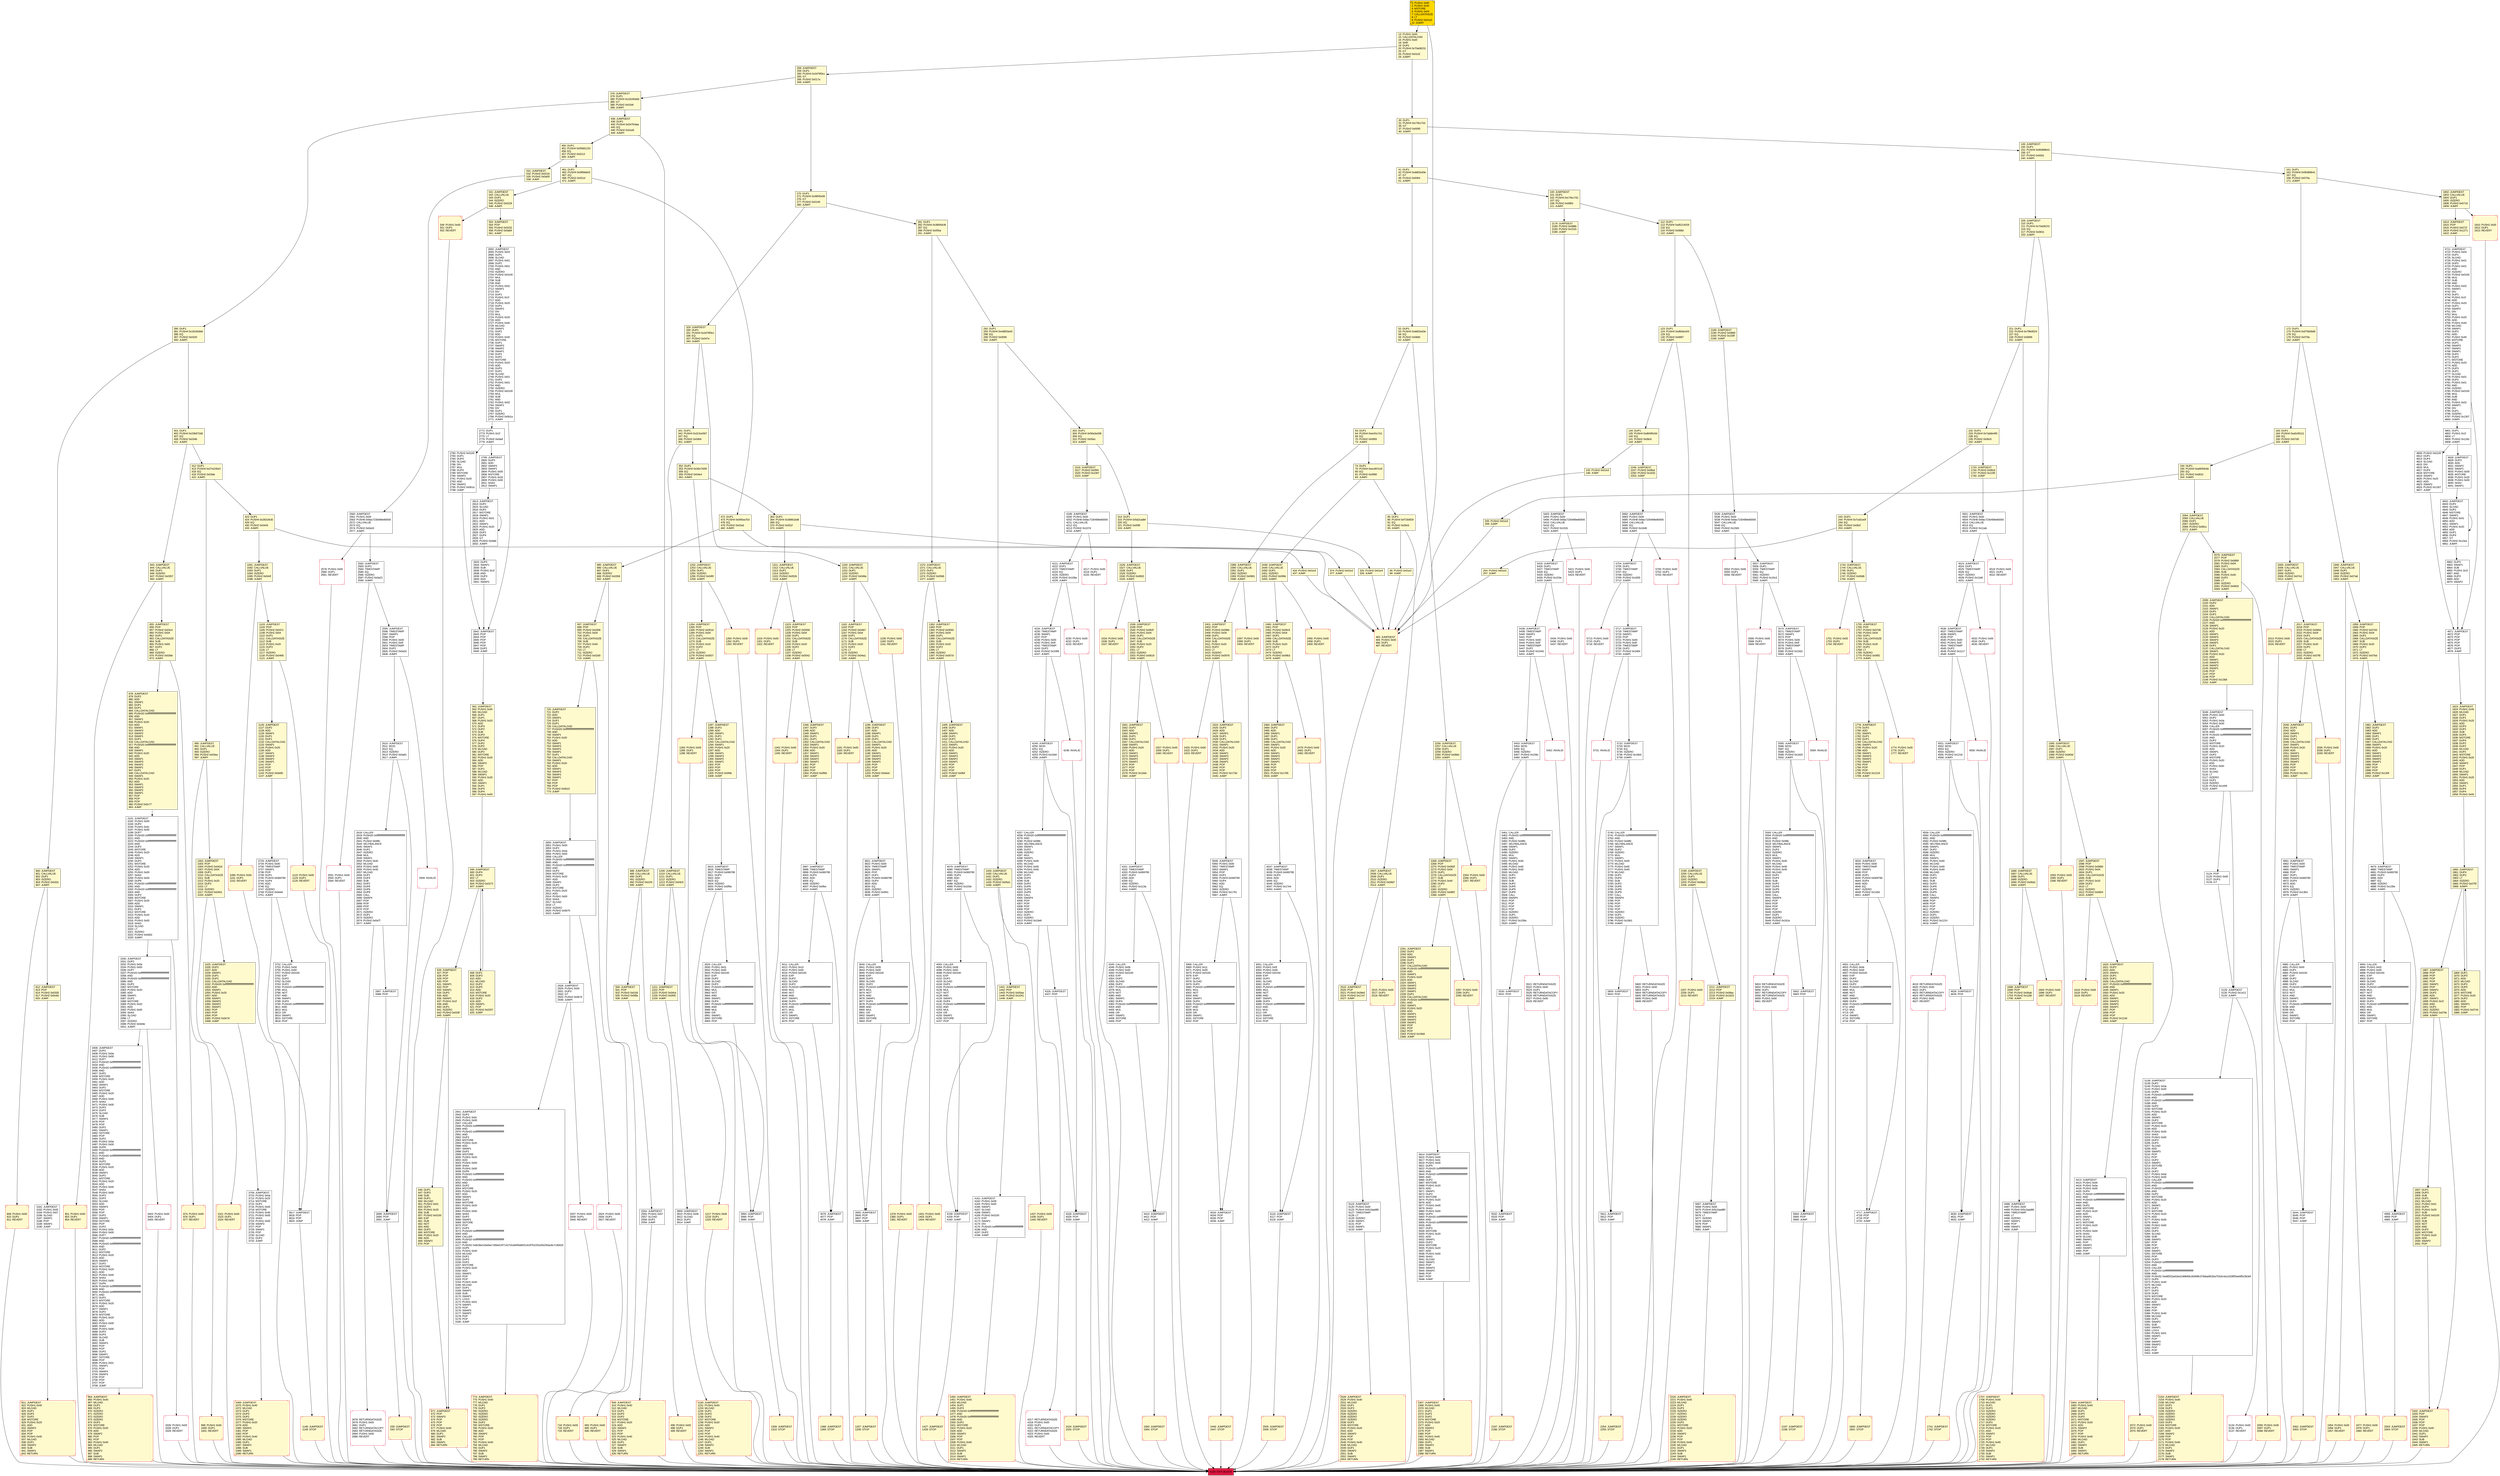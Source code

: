 digraph G {
bgcolor=transparent rankdir=UD;
node [shape=box style=filled color=black fillcolor=white fontname=arial fontcolor=black];
221 [label="221: DUP1\l222: PUSH4 0x79fe9524\l227: EQ\l228: PUSH2 0x0696\l231: JUMPI\l" fillcolor=lemonchiffon ];
1954 [label="1954: PUSH1 0x00\l1956: DUP1\l1957: REVERT\l" fillcolor=lemonchiffon shape=Msquare color=crimson ];
878 [label="878: JUMPDEST\l879: DUP2\l880: ADD\l881: SWAP1\l882: DUP1\l883: DUP1\l884: CALLDATALOAD\l885: PUSH20 0xffffffffffffffffffffffffffffffffffffffff\l906: AND\l907: SWAP1\l908: PUSH1 0x20\l910: ADD\l911: SWAP1\l912: SWAP3\l913: SWAP2\l914: SWAP1\l915: DUP1\l916: CALLDATALOAD\l917: PUSH20 0xffffffffffffffffffffffffffffffffffffffff\l938: AND\l939: SWAP1\l940: PUSH1 0x20\l942: ADD\l943: SWAP1\l944: SWAP3\l945: SWAP2\l946: SWAP1\l947: DUP1\l948: CALLDATALOAD\l949: SWAP1\l950: PUSH1 0x20\l952: ADD\l953: SWAP1\l954: SWAP3\l955: SWAP2\l956: SWAP1\l957: POP\l958: POP\l959: POP\l960: PUSH2 0x0c77\l963: JUMP\l" fillcolor=lemonchiffon ];
4519 [label="4519: PUSH1 0x00\l4521: DUP1\l4522: REVERT\l" shape=Msquare color=crimson ];
1427 [label="1427: JUMPDEST\l1428: STOP\l" fillcolor=lemonchiffon shape=Msquare color=crimson ];
599 [label="599: JUMPDEST\l600: DUP4\l601: DUP2\l602: LT\l603: ISZERO\l604: PUSH2 0x0272\l607: JUMPI\l" fillcolor=lemonchiffon ];
2479 [label="2479: PUSH1 0x00\l2481: DUP1\l2482: REVERT\l" fillcolor=lemonchiffon shape=Msquare color=crimson ];
5653 [label="5653: RETURNDATASIZE\l5654: PUSH1 0x00\l5656: DUP1\l5657: RETURNDATACOPY\l5658: RETURNDATASIZE\l5659: PUSH1 0x00\l5661: REVERT\l" shape=Msquare color=crimson ];
2610 [label="2610: JUMPDEST\l2611: MOD\l2612: EQ\l2613: ISZERO\l2614: PUSH2 0x0a81\l2617: JUMPI\l" ];
4619 [label="4619: RETURNDATASIZE\l4620: PUSH1 0x00\l4622: DUP1\l4623: RETURNDATACOPY\l4624: RETURNDATASIZE\l4625: PUSH1 0x00\l4627: REVERT\l" shape=Msquare color=crimson ];
5553 [label="5553: PUSH1 0x00\l5555: DUP1\l5556: REVERT\l" shape=Msquare color=crimson ];
3821 [label="3821: JUMPDEST\l3822: PUSH1 0x00\l3824: TIMESTAMP\l3825: SWAP1\l3826: POP\l3827: DUP1\l3828: PUSH3 0x069780\l3832: DUP4\l3833: ADD\l3834: EQ\l3835: ISZERO\l3836: PUSH2 0x0f41\l3839: JUMPI\l" ];
1778 [label="1778: JUMPDEST\l1779: DUP2\l1780: ADD\l1781: SWAP1\l1782: DUP1\l1783: DUP1\l1784: CALLDATALOAD\l1785: SWAP1\l1786: PUSH1 0x20\l1788: ADD\l1789: SWAP1\l1790: SWAP3\l1791: SWAP2\l1792: SWAP1\l1793: POP\l1794: POP\l1795: POP\l1796: PUSH2 0x1219\l1799: JUMP\l" fillcolor=lemonchiffon ];
1932 [label="1932: JUMPDEST\l1933: POP\l1934: SWAP3\l1935: POP\l1936: POP\l1937: POP\l1938: PUSH1 0x40\l1940: MLOAD\l1941: DUP1\l1942: SWAP2\l1943: SUB\l1944: SWAP1\l1945: RETURN\l" fillcolor=lemonchiffon shape=Msquare color=crimson ];
1802 [label="1802: JUMPDEST\l1803: CALLVALUE\l1804: DUP1\l1805: ISZERO\l1806: PUSH2 0x0716\l1809: JUMPI\l" fillcolor=lemonchiffon ];
4532 [label="4532: PUSH1 0x00\l4534: DUP1\l4535: REVERT\l" shape=Msquare color=crimson ];
1287 [label="1287: JUMPDEST\l1288: DUP2\l1289: ADD\l1290: SWAP1\l1291: DUP1\l1292: DUP1\l1293: CALLDATALOAD\l1294: SWAP1\l1295: PUSH1 0x20\l1297: ADD\l1298: SWAP1\l1299: SWAP3\l1300: SWAP2\l1301: SWAP1\l1302: POP\l1303: POP\l1304: POP\l1305: PUSH2 0x0f4b\l1308: JUMP\l" fillcolor=lemonchiffon ];
1977 [label="1977: PUSH1 0x00\l1979: DUP1\l1980: REVERT\l" fillcolor=lemonchiffon shape=Msquare color=crimson ];
149 [label="149: JUMPDEST\l150: DUP1\l151: PUSH4 0x95d89b41\l156: GT\l157: PUSH2 0x00d1\l160: JUMPI\l" fillcolor=lemonchiffon ];
2446 [label="2446: JUMPDEST\l2447: STOP\l" fillcolor=lemonchiffon shape=Msquare color=crimson ];
4410 [label="4410: JUMPDEST\l4411: POP\l4412: JUMP\l" ];
5566 [label="5566: PUSH1 0x00\l5568: DUP1\l5569: REVERT\l" shape=Msquare color=crimson ];
1561 [label="1561: JUMPDEST\l1562: DUP2\l1563: ADD\l1564: SWAP1\l1565: DUP1\l1566: DUP1\l1567: CALLDATALOAD\l1568: SWAP1\l1569: PUSH1 0x20\l1571: ADD\l1572: SWAP1\l1573: SWAP3\l1574: SWAP2\l1575: SWAP1\l1576: POP\l1577: POP\l1578: POP\l1579: PUSH2 0x10eb\l1582: JUMP\l" fillcolor=lemonchiffon ];
5732 [label="5732: JUMPDEST\l5733: MOD\l5734: EQ\l5735: ISZERO\l5736: PUSH2 0x16b3\l5739: JUMPI\l" ];
4628 [label="4628: JUMPDEST\l4629: POP\l" ];
4801 [label="4801: DUP1\l4802: PUSH1 0x1f\l4804: LT\l4805: PUSH2 0x12dc\l4808: JUMPI\l" ];
4717 [label="4717: JUMPDEST\l4718: POP\l4719: POP\l4720: JUMP\l" ];
4248 [label="4248: INVALID\l" shape=Msquare color=crimson ];
2099 [label="2099: JUMPDEST\l2100: DUP2\l2101: ADD\l2102: SWAP1\l2103: DUP1\l2104: DUP1\l2105: CALLDATALOAD\l2106: PUSH20 0xffffffffffffffffffffffffffffffffffffffff\l2127: AND\l2128: SWAP1\l2129: PUSH1 0x20\l2131: ADD\l2132: SWAP1\l2133: SWAP3\l2134: SWAP2\l2135: SWAP1\l2136: DUP1\l2137: CALLDATALOAD\l2138: SWAP1\l2139: PUSH1 0x20\l2141: ADD\l2142: SWAP1\l2143: SWAP3\l2144: SWAP2\l2145: SWAP1\l2146: POP\l2147: POP\l2148: POP\l2149: PUSH2 0x13b8\l2152: JUMP\l" fillcolor=lemonchiffon ];
4879 [label="4879: JUMPDEST\l4880: TIMESTAMP\l4881: PUSH3 0x069780\l4885: DUP3\l4886: ADD\l4887: EQ\l4888: ISZERO\l4889: PUSH2 0x135e\l4892: JUMPI\l" ];
2780 [label="2780: PUSH2 0x0100\l2783: DUP1\l2784: DUP4\l2785: SLOAD\l2786: DIV\l2787: MUL\l2788: DUP4\l2789: MSTORE\l2790: SWAP2\l2791: PUSH1 0x20\l2793: ADD\l2794: SWAP2\l2795: PUSH2 0x0b1a\l2798: JUMP\l" ];
5557 [label="5557: JUMPDEST\l5558: DUP1\l5559: TIMESTAMP\l5560: EQ\l5561: ISZERO\l5562: PUSH2 0x15c2\l5565: JUMPI\l" ];
5662 [label="5662: JUMPDEST\l5663: POP\l" ];
5124 [label="5124: POP\l5125: PUSH1 0x00\l5127: DUP3\l5128: GT\l" ];
500 [label="500: JUMPDEST\l501: POP\l502: PUSH2 0x01fd\l505: PUSH2 0x09fa\l508: JUMP\l" fillcolor=lemonchiffon ];
3915 [label="3915: JUMPDEST\l3916: TIMESTAMP\l3917: PUSH3 0x069780\l3921: DUP3\l3922: ADD\l3923: EQ\l3924: ISZERO\l3925: PUSH2 0x0f9a\l3928: JUMPI\l" ];
2456 [label="2456: PUSH1 0x00\l2458: DUP1\l2459: REVERT\l" fillcolor=lemonchiffon shape=Msquare color=crimson ];
774 [label="774: JUMPDEST\l775: PUSH1 0x40\l777: MLOAD\l778: DUP1\l779: DUP3\l780: ISZERO\l781: ISZERO\l782: ISZERO\l783: ISZERO\l784: DUP2\l785: MSTORE\l786: PUSH1 0x20\l788: ADD\l789: SWAP2\l790: POP\l791: POP\l792: PUSH1 0x40\l794: MLOAD\l795: DUP1\l796: SWAP2\l797: SUB\l798: SWAP1\l799: RETURN\l" fillcolor=lemonchiffon shape=Msquare color=crimson ];
1323 [label="1323: JUMPDEST\l1324: POP\l1325: PUSH2 0x0558\l1328: PUSH1 0x04\l1330: DUP1\l1331: CALLDATASIZE\l1332: SUB\l1333: PUSH1 0x20\l1335: DUP2\l1336: LT\l1337: ISZERO\l1338: PUSH2 0x0542\l1341: JUMPI\l" fillcolor=lemonchiffon ];
1814 [label="1814: JUMPDEST\l1815: POP\l1816: PUSH2 0x071f\l1819: PUSH2 0x1271\l1822: JUMP\l" fillcolor=lemonchiffon ];
1437 [label="1437: PUSH1 0x00\l1439: DUP1\l1440: REVERT\l" fillcolor=lemonchiffon shape=Msquare color=crimson ];
998 [label="998: PUSH1 0x00\l1000: DUP1\l1001: REVERT\l" fillcolor=lemonchiffon shape=Msquare color=crimson ];
2003 [label="2003: JUMPDEST\l2004: STOP\l" fillcolor=lemonchiffon shape=Msquare color=crimson ];
2507 [label="2507: JUMPDEST\l2508: CALLVALUE\l2509: DUP1\l2510: ISZERO\l2511: PUSH2 0x09d7\l2514: JUMPI\l" fillcolor=lemonchiffon ];
4234 [label="4234: JUMPDEST\l4235: TIMESTAMP\l4236: SWAP1\l4237: POP\l4238: PUSH1 0x00\l4240: PUSH1 0x0f\l4242: TIMESTAMP\l4243: DUP2\l4244: PUSH2 0x1099\l4247: JUMPI\l" ];
509 [label="509: JUMPDEST\l510: PUSH1 0x40\l512: MLOAD\l513: DUP1\l514: DUP3\l515: DUP2\l516: MSTORE\l517: PUSH1 0x20\l519: ADD\l520: SWAP2\l521: POP\l522: POP\l523: PUSH1 0x40\l525: MLOAD\l526: DUP1\l527: SWAP2\l528: SUB\l529: SWAP1\l530: RETURN\l" fillcolor=lemonchiffon shape=Msquare color=crimson ];
2687 [label="2687: JUMPDEST\l2688: POP\l" ];
5438 [label="5438: JUMPDEST\l5439: TIMESTAMP\l5440: SWAP1\l5441: POP\l5442: PUSH1 0x00\l5444: PUSH1 0x0f\l5446: TIMESTAMP\l5447: DUP2\l5448: PUSH2 0x154d\l5451: JUMPI\l" ];
4199 [label="4199: JUMPDEST\l4200: PUSH1 0x00\l4202: PUSH8 0x8ac7230489e80000\l4211: CALLVALUE\l4212: EQ\l4213: PUSH2 0x107d\l4216: JUMPI\l" ];
496 [label="496: PUSH1 0x00\l498: DUP1\l499: REVERT\l" fillcolor=lemonchiffon shape=Msquare color=crimson ];
2389 [label="2389: JUMPDEST\l2390: CALLVALUE\l2391: DUP1\l2392: ISZERO\l2393: PUSH2 0x0961\l2396: JUMPI\l" fillcolor=lemonchiffon ];
2036 [label="2036: PUSH1 0x00\l2038: DUP1\l2039: REVERT\l" fillcolor=lemonchiffon shape=Msquare color=crimson ];
1869 [label="1869: DUP1\l1870: DUP3\l1871: ADD\l1872: MLOAD\l1873: DUP2\l1874: DUP5\l1875: ADD\l1876: MSTORE\l1877: PUSH1 0x20\l1879: DUP2\l1880: ADD\l1881: SWAP1\l1882: POP\l1883: PUSH2 0x0744\l1886: JUMP\l" fillcolor=lemonchiffon ];
1946 [label="1946: JUMPDEST\l1947: CALLVALUE\l1948: DUP1\l1949: ISZERO\l1950: PUSH2 0x07a6\l1953: JUMPI\l" fillcolor=lemonchiffon ];
1021 [label="1021: PUSH1 0x00\l1023: DUP1\l1024: REVERT\l" fillcolor=lemonchiffon shape=Msquare color=crimson ];
2505 [label="2505: JUMPDEST\l2506: STOP\l" fillcolor=lemonchiffon shape=Msquare color=crimson ];
1534 [label="1534: PUSH1 0x00\l1536: DUP1\l1537: REVERT\l" fillcolor=lemonchiffon shape=Msquare color=crimson ];
1524 [label="1524: JUMPDEST\l1525: STOP\l" fillcolor=lemonchiffon shape=Msquare color=crimson ];
434 [label="434: PUSH2 0x01e3\l437: JUMP\l" fillcolor=lemonchiffon ];
209 [label="209: JUMPDEST\l210: DUP1\l211: PUSH4 0x70a08231\l216: EQ\l217: PUSH2 0x0631\l220: JUMPI\l" fillcolor=lemonchiffon ];
4501 [label="4501: JUMPDEST\l4502: PUSH1 0x00\l4504: PUSH8 0x8ac7230489e80000\l4513: CALLVALUE\l4514: EQ\l4515: PUSH2 0x11ab\l4518: JUMPI\l" ];
1185 [label="1185: JUMPDEST\l1186: DUP2\l1187: ADD\l1188: SWAP1\l1189: DUP1\l1190: DUP1\l1191: CALLDATALOAD\l1192: SWAP1\l1193: PUSH1 0x20\l1195: ADD\l1196: SWAP1\l1197: SWAP3\l1198: SWAP2\l1199: SWAP1\l1200: POP\l1201: POP\l1202: POP\l1203: PUSH2 0x0eed\l1206: JUMP\l" fillcolor=lemonchiffon ];
2678 [label="2678: RETURNDATASIZE\l2679: PUSH1 0x00\l2681: DUP1\l2682: RETURNDATACOPY\l2683: RETURNDATASIZE\l2684: PUSH1 0x00\l2686: REVERT\l" shape=Msquare color=crimson ];
258 [label="258: JUMPDEST\l259: DUP1\l260: PUSH4 0x2d79f3cc\l265: GT\l266: PUSH2 0x017a\l269: JUMPI\l" fillcolor=lemonchiffon ];
3191 [label="3191: JUMPDEST\l3192: PUSH1 0x00\l3194: DUP2\l3195: PUSH1 0x0c\l3197: PUSH1 0x00\l3199: DUP7\l3200: PUSH20 0xffffffffffffffffffffffffffffffffffffffff\l3221: AND\l3222: PUSH20 0xffffffffffffffffffffffffffffffffffffffff\l3243: AND\l3244: DUP2\l3245: MSTORE\l3246: PUSH1 0x20\l3248: ADD\l3249: SWAP1\l3250: DUP2\l3251: MSTORE\l3252: PUSH1 0x20\l3254: ADD\l3255: PUSH1 0x00\l3257: SHA3\l3258: PUSH1 0x00\l3260: DUP6\l3261: PUSH20 0xffffffffffffffffffffffffffffffffffffffff\l3282: AND\l3283: PUSH20 0xffffffffffffffffffffffffffffffffffffffff\l3304: AND\l3305: DUP2\l3306: MSTORE\l3307: PUSH1 0x20\l3309: ADD\l3310: SWAP1\l3311: DUP2\l3312: MSTORE\l3313: PUSH1 0x20\l3315: ADD\l3316: PUSH1 0x00\l3318: SHA3\l3319: SLOAD\l3320: LT\l3321: ISZERO\l3322: PUSH2 0x0d02\l3325: JUMPI\l" ];
4633 [label="4633: JUMPDEST\l4634: PUSH1 0x00\l4636: TIMESTAMP\l4637: SWAP1\l4638: POP\l4639: DUP1\l4640: PUSH3 0x069780\l4644: DUP4\l4645: ADD\l4646: EQ\l4647: ISZERO\l4648: PUSH2 0x126d\l4651: JUMPI\l" ];
1743 [label="1743: JUMPDEST\l1744: CALLVALUE\l1745: DUP1\l1746: ISZERO\l1747: PUSH2 0x06db\l1750: JUMPI\l" fillcolor=lemonchiffon ];
2515 [label="2515: PUSH1 0x00\l2517: DUP1\l2518: REVERT\l" fillcolor=lemonchiffon shape=Msquare color=crimson ];
472 [label="472: DUP1\l473: PUSH4 0x095ea7b3\l478: EQ\l479: PUSH2 0x02ad\l482: JUMPI\l" fillcolor=lemonchiffon ];
85 [label="85: DUP1\l86: PUSH4 0xf72b9f29\l91: EQ\l92: PUSH2 0x09cb\l95: JUMPI\l" fillcolor=lemonchiffon ];
4345 [label="4345: CALLER\l4346: PUSH1 0x0b\l4348: PUSH1 0x00\l4350: PUSH2 0x0100\l4353: EXP\l4354: DUP2\l4355: SLOAD\l4356: DUP2\l4357: PUSH20 0xffffffffffffffffffffffffffffffffffffffff\l4378: MUL\l4379: NOT\l4380: AND\l4381: SWAP1\l4382: DUP4\l4383: PUSH20 0xffffffffffffffffffffffffffffffffffffffff\l4404: AND\l4405: MUL\l4406: OR\l4407: SWAP1\l4408: SSTORE\l4409: POP\l" ];
553 [label="553: JUMPDEST\l554: POP\l555: PUSH2 0x0232\l558: PUSH2 0x0a84\l561: JUMP\l" fillcolor=lemonchiffon ];
3406 [label="3406: JUMPDEST\l3407: DUP2\l3408: PUSH1 0x0a\l3410: PUSH1 0x00\l3412: DUP7\l3413: PUSH20 0xffffffffffffffffffffffffffffffffffffffff\l3434: AND\l3435: PUSH20 0xffffffffffffffffffffffffffffffffffffffff\l3456: AND\l3457: DUP2\l3458: MSTORE\l3459: PUSH1 0x20\l3461: ADD\l3462: SWAP1\l3463: DUP2\l3464: MSTORE\l3465: PUSH1 0x20\l3467: ADD\l3468: PUSH1 0x00\l3470: SHA3\l3471: PUSH1 0x00\l3473: DUP3\l3474: DUP3\l3475: SLOAD\l3476: SUB\l3477: SWAP3\l3478: POP\l3479: POP\l3480: DUP2\l3481: SWAP1\l3482: SSTORE\l3483: POP\l3484: DUP2\l3485: PUSH1 0x0a\l3487: PUSH1 0x00\l3489: DUP6\l3490: PUSH20 0xffffffffffffffffffffffffffffffffffffffff\l3511: AND\l3512: PUSH20 0xffffffffffffffffffffffffffffffffffffffff\l3533: AND\l3534: DUP2\l3535: MSTORE\l3536: PUSH1 0x20\l3538: ADD\l3539: SWAP1\l3540: DUP2\l3541: MSTORE\l3542: PUSH1 0x20\l3544: ADD\l3545: PUSH1 0x00\l3547: SHA3\l3548: PUSH1 0x00\l3550: DUP3\l3551: DUP3\l3552: SLOAD\l3553: ADD\l3554: SWAP3\l3555: POP\l3556: POP\l3557: DUP2\l3558: SWAP1\l3559: SSTORE\l3560: POP\l3561: DUP2\l3562: PUSH1 0x0c\l3564: PUSH1 0x00\l3566: DUP7\l3567: PUSH20 0xffffffffffffffffffffffffffffffffffffffff\l3588: AND\l3589: PUSH20 0xffffffffffffffffffffffffffffffffffffffff\l3610: AND\l3611: DUP2\l3612: MSTORE\l3613: PUSH1 0x20\l3615: ADD\l3616: SWAP1\l3617: DUP2\l3618: MSTORE\l3619: PUSH1 0x20\l3621: ADD\l3622: PUSH1 0x00\l3624: SHA3\l3625: PUSH1 0x00\l3627: DUP6\l3628: PUSH20 0xffffffffffffffffffffffffffffffffffffffff\l3649: AND\l3650: PUSH20 0xffffffffffffffffffffffffffffffffffffffff\l3671: AND\l3672: DUP2\l3673: MSTORE\l3674: PUSH1 0x20\l3676: ADD\l3677: SWAP1\l3678: DUP2\l3679: MSTORE\l3680: PUSH1 0x20\l3682: ADD\l3683: PUSH1 0x00\l3685: SHA3\l3686: PUSH1 0x00\l3688: DUP3\l3689: DUP3\l3690: SLOAD\l3691: SUB\l3692: SWAP3\l3693: POP\l3694: POP\l3695: DUP2\l3696: SWAP1\l3697: SSTORE\l3698: POP\l3699: PUSH1 0x01\l3701: SWAP1\l3702: POP\l3703: SWAP4\l3704: SWAP3\l3705: POP\l3706: POP\l3707: POP\l3708: JUMP\l" ];
1907 [label="1907: DUP1\l1908: DUP3\l1909: SUB\l1910: DUP1\l1911: MLOAD\l1912: PUSH1 0x01\l1914: DUP4\l1915: PUSH1 0x20\l1917: SUB\l1918: PUSH2 0x0100\l1921: EXP\l1922: SUB\l1923: NOT\l1924: AND\l1925: DUP2\l1926: MSTORE\l1927: PUSH1 0x20\l1929: ADD\l1930: SWAP2\l1931: POP\l" fillcolor=lemonchiffon ];
4958 [label="4958: JUMPDEST\l4959: POP\l4960: JUMP\l" ];
1091 [label="1091: JUMPDEST\l1092: CALLVALUE\l1093: DUP1\l1094: ISZERO\l1095: PUSH2 0x044f\l1098: JUMPI\l" fillcolor=lemonchiffon ];
2013 [label="2013: PUSH1 0x00\l2015: DUP1\l2016: REVERT\l" fillcolor=lemonchiffon shape=Msquare color=crimson ];
5809 [label="5809: JUMPDEST\l5810: POP\l" ];
562 [label="562: JUMPDEST\l563: PUSH1 0x40\l565: MLOAD\l566: DUP1\l567: DUP1\l568: PUSH1 0x20\l570: ADD\l571: DUP3\l572: DUP2\l573: SUB\l574: DUP3\l575: MSTORE\l576: DUP4\l577: DUP2\l578: DUP2\l579: MLOAD\l580: DUP2\l581: MSTORE\l582: PUSH1 0x20\l584: ADD\l585: SWAP2\l586: POP\l587: DUP1\l588: MLOAD\l589: SWAP1\l590: PUSH1 0x20\l592: ADD\l593: SWAP1\l594: DUP1\l595: DUP4\l596: DUP4\l597: PUSH1 0x00\l" fillcolor=lemonchiffon ];
821 [label="821: JUMPDEST\l822: PUSH1 0x40\l824: MLOAD\l825: DUP1\l826: DUP3\l827: DUP2\l828: MSTORE\l829: PUSH1 0x20\l831: ADD\l832: SWAP2\l833: POP\l834: POP\l835: PUSH1 0x40\l837: MLOAD\l838: DUP1\l839: SWAP2\l840: SUB\l841: SWAP1\l842: RETURN\l" fillcolor=lemonchiffon shape=Msquare color=crimson ];
1319 [label="1319: PUSH1 0x00\l1321: DUP1\l1322: REVERT\l" fillcolor=lemonchiffon shape=Msquare color=crimson ];
3181 [label="3181: JUMPDEST\l3182: PUSH1 0x00\l3184: PUSH1 0x07\l3186: SLOAD\l3187: SWAP1\l3188: POP\l3189: SWAP1\l3190: JUMP\l" ];
1002 [label="1002: JUMPDEST\l1003: POP\l1004: PUSH2 0x042d\l1007: PUSH1 0x04\l1009: DUP1\l1010: CALLDATASIZE\l1011: SUB\l1012: PUSH1 0x20\l1014: DUP2\l1015: LT\l1016: ISZERO\l1017: PUSH2 0x0401\l1020: JUMPI\l" fillcolor=lemonchiffon ];
808 [label="808: PUSH1 0x00\l810: DUP1\l811: REVERT\l" fillcolor=lemonchiffon shape=Msquare color=crimson ];
1309 [label="1309: JUMPDEST\l1310: STOP\l" fillcolor=lemonchiffon shape=Msquare color=crimson ];
2064 [label="2064: JUMPDEST\l2065: CALLVALUE\l2066: DUP1\l2067: ISZERO\l2068: PUSH2 0x081c\l2071: JUMPI\l" fillcolor=lemonchiffon ];
2256 [label="2256: JUMPDEST\l2257: CALLVALUE\l2258: DUP1\l2259: ISZERO\l2260: PUSH2 0x08dc\l2263: JUMPI\l" fillcolor=lemonchiffon ];
4413 [label="4413: JUMPDEST\l4414: PUSH1 0x00\l4416: PUSH1 0x0a\l4418: PUSH1 0x00\l4420: DUP4\l4421: PUSH20 0xffffffffffffffffffffffffffffffffffffffff\l4442: AND\l4443: PUSH20 0xffffffffffffffffffffffffffffffffffffffff\l4464: AND\l4465: DUP2\l4466: MSTORE\l4467: PUSH1 0x20\l4469: ADD\l4470: SWAP1\l4471: DUP2\l4472: MSTORE\l4473: PUSH1 0x20\l4475: ADD\l4476: PUSH1 0x00\l4478: SHA3\l4479: SLOAD\l4480: SWAP1\l4481: POP\l4482: SWAP2\l4483: SWAP1\l4484: POP\l4485: JUMP\l" ];
2367 [label="2367: JUMPDEST\l2368: PUSH1 0x40\l2370: MLOAD\l2371: DUP1\l2372: DUP3\l2373: DUP2\l2374: MSTORE\l2375: PUSH1 0x20\l2377: ADD\l2378: SWAP2\l2379: POP\l2380: POP\l2381: PUSH1 0x40\l2383: MLOAD\l2384: DUP1\l2385: SWAP2\l2386: SUB\l2387: SWAP1\l2388: RETURN\l" fillcolor=lemonchiffon shape=Msquare color=crimson ];
5421 [label="5421: PUSH1 0x00\l5423: DUP1\l5424: REVERT\l" shape=Msquare color=crimson ];
2609 [label="2609: INVALID\l" shape=Msquare color=crimson ];
1429 [label="1429: JUMPDEST\l1430: CALLVALUE\l1431: DUP1\l1432: ISZERO\l1433: PUSH2 0x05a1\l1436: JUMPI\l" fillcolor=lemonchiffon ];
2179 [label="2179: JUMPDEST\l2180: PUSH2 0x088b\l2183: PUSH2 0x151b\l2186: JUMP\l" fillcolor=lemonchiffon ];
5585 [label="5585: JUMPDEST\l5586: MOD\l5587: EQ\l5588: ISZERO\l5589: PUSH2 0x1620\l5592: JUMPI\l" ];
325 [label="325: PUSH2 0x01e3\l328: JUMP\l" fillcolor=lemonchiffon ];
4221 [label="4221: JUMPDEST\l4222: DUP1\l4223: TIMESTAMP\l4224: EQ\l4225: ISZERO\l4226: PUSH2 0x108a\l4229: JUMPI\l" ];
2040 [label="2040: JUMPDEST\l2041: DUP2\l2042: ADD\l2043: SWAP1\l2044: DUP1\l2045: DUP1\l2046: CALLDATALOAD\l2047: SWAP1\l2048: PUSH1 0x20\l2050: ADD\l2051: SWAP1\l2052: SWAP3\l2053: SWAP2\l2054: SWAP1\l2055: POP\l2056: POP\l2057: POP\l2058: PUSH2 0x1361\l2061: JUMP\l" fillcolor=lemonchiffon ];
6051 [label="6051: CALLER\l6052: PUSH1 0x0f\l6054: PUSH1 0x00\l6056: PUSH2 0x0100\l6059: EXP\l6060: DUP2\l6061: SLOAD\l6062: DUP2\l6063: PUSH20 0xffffffffffffffffffffffffffffffffffffffff\l6084: MUL\l6085: NOT\l6086: AND\l6087: SWAP1\l6088: DUP4\l6089: PUSH20 0xffffffffffffffffffffffffffffffffffffffff\l6110: AND\l6111: MUL\l6112: OR\l6113: SWAP1\l6114: SSTORE\l6115: POP\l" ];
1698 [label="1698: JUMPDEST\l1699: POP\l1700: PUSH2 0x06ab\l1703: PUSH2 0x1186\l1706: JUMP\l" fillcolor=lemonchiffon ];
5434 [label="5434: PUSH1 0x00\l5436: DUP1\l5437: REVERT\l" shape=Msquare color=crimson ];
1800 [label="1800: JUMPDEST\l1801: STOP\l" fillcolor=lemonchiffon shape=Msquare color=crimson ];
2595 [label="2595: JUMPDEST\l2596: TIMESTAMP\l2597: SWAP1\l2598: POP\l2599: PUSH1 0x00\l2601: PUSH1 0x0f\l2603: TIMESTAMP\l2604: DUP2\l2605: PUSH2 0x0a32\l2608: JUMPI\l" ];
4523 [label="4523: JUMPDEST\l4524: DUP1\l4525: TIMESTAMP\l4526: EQ\l4527: ISZERO\l4528: PUSH2 0x11b8\l4531: JUMPI\l" ];
461 [label="461: DUP1\l462: PUSH4 0x06fdde03\l467: EQ\l468: PUSH2 0x021d\l471: JUMPI\l" fillcolor=lemonchiffon ];
1342 [label="1342: PUSH1 0x00\l1344: DUP1\l1345: REVERT\l" fillcolor=lemonchiffon shape=Msquare color=crimson ];
1283 [label="1283: PUSH1 0x00\l1285: DUP1\l1286: REVERT\l" fillcolor=lemonchiffon shape=Msquare color=crimson ];
2211 [label="2211: JUMPDEST\l2212: POP\l2213: PUSH2 0x08ac\l2216: PUSH2 0x1623\l2219: JUMP\l" fillcolor=lemonchiffon ];
3817 [label="3817: JUMPDEST\l3818: POP\l3819: POP\l3820: JUMP\l" ];
5453 [label="5453: JUMPDEST\l5454: MOD\l5455: EQ\l5456: ISZERO\l5457: PUSH2 0x159c\l5460: JUMPI\l" ];
374 [label="374: PUSH2 0x01e3\l377: JUMP\l" fillcolor=lemonchiffon ];
1025 [label="1025: JUMPDEST\l1026: DUP2\l1027: ADD\l1028: SWAP1\l1029: DUP1\l1030: DUP1\l1031: CALLDATALOAD\l1032: PUSH20 0xffffffffffffffffffffffffffffffffffffffff\l1053: AND\l1054: SWAP1\l1055: PUSH1 0x20\l1057: ADD\l1058: SWAP1\l1059: SWAP3\l1060: SWAP2\l1061: SWAP1\l1062: POP\l1063: POP\l1064: POP\l1065: PUSH2 0x0e7d\l1068: JUMP\l" fillcolor=lemonchiffon ];
1405 [label="1405: JUMPDEST\l1406: DUP2\l1407: ADD\l1408: SWAP1\l1409: DUP1\l1410: DUP1\l1411: CALLDATALOAD\l1412: SWAP1\l1413: PUSH1 0x20\l1415: ADD\l1416: SWAP1\l1417: SWAP3\l1418: SWAP2\l1419: SWAP1\l1420: POP\l1421: POP\l1422: POP\l1423: PUSH2 0x0fef\l1426: JUMP\l" fillcolor=lemonchiffon ];
74 [label="74: DUP1\l75: PUSH4 0xecd97e16\l80: EQ\l81: PUSH2 0x0990\l84: JUMPI\l" fillcolor=lemonchiffon ];
1252 [label="1252: JUMPDEST\l1253: CALLVALUE\l1254: DUP1\l1255: ISZERO\l1256: PUSH2 0x04f0\l1259: JUMPI\l" fillcolor=lemonchiffon ];
390 [label="390: DUP1\l391: PUSH4 0x18160ddd\l396: EQ\l397: PUSH2 0x0320\l400: JUMPI\l" fillcolor=lemonchiffon ];
2941 [label="2941: JUMPDEST\l2942: DUP2\l2943: PUSH1 0x0c\l2945: PUSH1 0x00\l2947: CALLER\l2948: PUSH20 0xffffffffffffffffffffffffffffffffffffffff\l2969: AND\l2970: PUSH20 0xffffffffffffffffffffffffffffffffffffffff\l2991: AND\l2992: DUP2\l2993: MSTORE\l2994: PUSH1 0x20\l2996: ADD\l2997: SWAP1\l2998: DUP2\l2999: MSTORE\l3000: PUSH1 0x20\l3002: ADD\l3003: PUSH1 0x00\l3005: SHA3\l3006: PUSH1 0x00\l3008: DUP6\l3009: PUSH20 0xffffffffffffffffffffffffffffffffffffffff\l3030: AND\l3031: PUSH20 0xffffffffffffffffffffffffffffffffffffffff\l3052: AND\l3053: DUP2\l3054: MSTORE\l3055: PUSH1 0x20\l3057: ADD\l3058: SWAP1\l3059: DUP2\l3060: MSTORE\l3061: PUSH1 0x20\l3063: ADD\l3064: PUSH1 0x00\l3066: SHA3\l3067: DUP2\l3068: SWAP1\l3069: SSTORE\l3070: POP\l3071: DUP3\l3072: PUSH20 0xffffffffffffffffffffffffffffffffffffffff\l3093: AND\l3094: CALLER\l3095: PUSH20 0xffffffffffffffffffffffffffffffffffffffff\l3116: AND\l3117: PUSH32 0x8c5be1e5ebec7d5bd14f71427d1e84f3dd0314c0f7b2291e5b200ac8c7c3b925\l3150: DUP5\l3151: PUSH1 0x40\l3153: MLOAD\l3154: DUP1\l3155: DUP3\l3156: DUP2\l3157: MSTORE\l3158: PUSH1 0x20\l3160: ADD\l3161: SWAP2\l3162: POP\l3163: POP\l3164: PUSH1 0x40\l3166: MLOAD\l3167: DUP1\l3168: SWAP2\l3169: SUB\l3170: SWAP1\l3171: LOG3\l3172: PUSH1 0x01\l3174: SWAP1\l3175: POP\l3176: SWAP3\l3177: SWAP2\l3178: POP\l3179: POP\l3180: JUMP\l" ];
1810 [label="1810: PUSH1 0x00\l1812: DUP1\l1813: REVERT\l" fillcolor=lemonchiffon shape=Msquare color=crimson ];
5800 [label="5800: RETURNDATASIZE\l5801: PUSH1 0x00\l5803: DUP1\l5804: RETURNDATACOPY\l5805: RETURNDATASIZE\l5806: PUSH1 0x00\l5808: REVERT\l" shape=Msquare color=crimson ];
5667 [label="5667: JUMPDEST\l5668: PUSH1 0x00\l5670: PUSH4 0x5c2aad80\l5675: TIMESTAMP\l5676: LT\l5677: ISZERO\l5678: SWAP1\l5679: POP\l5680: SWAP1\l5681: JUMP\l" ];
5682 [label="5682: JUMPDEST\l5683: PUSH1 0x00\l5685: PUSH8 0x8ac7230489e80000\l5694: CALLVALUE\l5695: EQ\l5696: PUSH2 0x1648\l5699: JUMPI\l" ];
4842 [label="4842: JUMPDEST\l4843: DUP2\l4844: SLOAD\l4845: DUP2\l4846: MSTORE\l4847: SWAP1\l4848: PUSH1 0x01\l4850: ADD\l4851: SWAP1\l4852: PUSH1 0x20\l4854: ADD\l4855: DUP1\l4856: DUP4\l4857: GT\l4858: PUSH2 0x12ea\l4861: JUMPI\l" ];
134 [label="134: DUP1\l135: PUSH4 0xd8495c6d\l140: EQ\l141: PUSH2 0x08c6\l144: JUMPI\l" fillcolor=lemonchiffon ];
52 [label="52: DUP1\l53: PUSH4 0xdd62ed3e\l58: EQ\l59: PUSH2 0x08d0\l62: JUMPI\l" fillcolor=lemonchiffon ];
5532 [label="5532: JUMPDEST\l5533: POP\l5534: JUMP\l" ];
3994 [label="3994: JUMPDEST\l3995: POP\l3996: JUMP\l" ];
3840 [label="3840: CALLER\l3841: PUSH1 0x05\l3843: PUSH1 0x00\l3845: PUSH2 0x0100\l3848: EXP\l3849: DUP2\l3850: SLOAD\l3851: DUP2\l3852: PUSH20 0xffffffffffffffffffffffffffffffffffffffff\l3873: MUL\l3874: NOT\l3875: AND\l3876: SWAP1\l3877: DUP4\l3878: PUSH20 0xffffffffffffffffffffffffffffffffffffffff\l3899: AND\l3900: MUL\l3901: OR\l3902: SWAP1\l3903: SSTORE\l3904: POP\l" ];
1378 [label="1378: PUSH1 0x00\l1380: DUP1\l1381: REVERT\l" fillcolor=lemonchiffon shape=Msquare color=crimson ];
6116 [label="6116: JUMPDEST\l6117: POP\l6118: JUMP\l" ];
4317 [label="4317: RETURNDATASIZE\l4318: PUSH1 0x00\l4320: DUP1\l4321: RETURNDATACOPY\l4322: RETURNDATASIZE\l4323: PUSH1 0x00\l4325: REVERT\l" shape=Msquare color=crimson ];
4862 [label="4862: DUP3\l4863: SWAP1\l4864: SUB\l4865: PUSH1 0x1f\l4867: AND\l4868: DUP3\l4869: ADD\l4870: SWAP2\l" ];
5717 [label="5717: JUMPDEST\l5718: TIMESTAMP\l5719: SWAP1\l5720: POP\l5721: PUSH1 0x00\l5723: PUSH1 0x0f\l5725: TIMESTAMP\l5726: DUP2\l5727: PUSH2 0x1664\l5730: JUMPI\l" ];
2519 [label="2519: JUMPDEST\l2520: POP\l2521: PUSH2 0x09e0\l2524: PUSH2 0x17e7\l2527: JUMP\l" fillcolor=lemonchiffon ];
4011 [label="4011: CALLER\l4012: PUSH1 0x10\l4014: PUSH1 0x00\l4016: PUSH2 0x0100\l4019: EXP\l4020: DUP2\l4021: SLOAD\l4022: DUP2\l4023: PUSH20 0xffffffffffffffffffffffffffffffffffffffff\l4044: MUL\l4045: NOT\l4046: AND\l4047: SWAP1\l4048: DUP4\l4049: PUSH20 0xffffffffffffffffffffffffffffffffffffffff\l4070: AND\l4071: MUL\l4072: OR\l4073: SWAP1\l4074: SSTORE\l4075: POP\l" ];
608 [label="608: DUP1\l609: DUP3\l610: ADD\l611: MLOAD\l612: DUP2\l613: DUP5\l614: ADD\l615: MSTORE\l616: PUSH1 0x20\l618: DUP2\l619: ADD\l620: SWAP1\l621: POP\l622: PUSH2 0x0257\l625: JUMP\l" fillcolor=lemonchiffon ];
874 [label="874: PUSH1 0x00\l876: DUP1\l877: REVERT\l" fillcolor=lemonchiffon shape=Msquare color=crimson ];
4076 [label="4076: JUMPDEST\l4077: POP\l4078: JUMP\l" ];
1368 [label="1368: JUMPDEST\l1369: STOP\l" fillcolor=lemonchiffon shape=Msquare color=crimson ];
2924 [label="2924: PUSH1 0x00\l2926: DUP1\l2927: REVERT\l" shape=Msquare color=crimson ];
4093 [label="4093: CALLER\l4094: PUSH1 0x08\l4096: PUSH1 0x00\l4098: PUSH2 0x0100\l4101: EXP\l4102: DUP2\l4103: SLOAD\l4104: DUP2\l4105: PUSH20 0xffffffffffffffffffffffffffffffffffffffff\l4126: MUL\l4127: NOT\l4128: AND\l4129: SWAP1\l4130: DUP4\l4131: PUSH20 0xffffffffffffffffffffffffffffffffffffffff\l4152: AND\l4153: MUL\l4154: OR\l4155: SWAP1\l4156: SSTORE\l4157: POP\l" ];
41 [label="41: DUP1\l42: PUSH4 0xdd62ed3e\l47: GT\l48: PUSH2 0x0064\l51: JUMPI\l" fillcolor=lemonchiffon ];
2420 [label="2420: PUSH1 0x00\l2422: DUP1\l2423: REVERT\l" fillcolor=lemonchiffon shape=Msquare color=crimson ];
1620 [label="1620: JUMPDEST\l1621: DUP2\l1622: ADD\l1623: SWAP1\l1624: DUP1\l1625: DUP1\l1626: CALLDATALOAD\l1627: PUSH20 0xffffffffffffffffffffffffffffffffffffffff\l1648: AND\l1649: SWAP1\l1650: PUSH1 0x20\l1652: ADD\l1653: SWAP1\l1654: SWAP3\l1655: SWAP2\l1656: SWAP1\l1657: POP\l1658: POP\l1659: POP\l1660: PUSH2 0x113d\l1663: JUMP\l" fillcolor=lemonchiffon ];
4326 [label="4326: JUMPDEST\l4327: POP\l" ];
1401 [label="1401: PUSH1 0x00\l1403: DUP1\l1404: REVERT\l" fillcolor=lemonchiffon shape=Msquare color=crimson ];
2937 [label="2937: PUSH1 0x00\l2939: DUP1\l2940: REVERT\l" shape=Msquare color=crimson ];
1860 [label="1860: JUMPDEST\l1861: DUP4\l1862: DUP2\l1863: LT\l1864: ISZERO\l1865: PUSH2 0x075f\l1868: JUMPI\l" fillcolor=lemonchiffon ];
626 [label="626: JUMPDEST\l627: POP\l628: POP\l629: POP\l630: POP\l631: SWAP1\l632: POP\l633: SWAP1\l634: DUP2\l635: ADD\l636: SWAP1\l637: PUSH1 0x1f\l639: AND\l640: DUP1\l641: ISZERO\l642: PUSH2 0x029f\l645: JUMPI\l" fillcolor=lemonchiffon ];
4961 [label="4961: JUMPDEST\l4962: PUSH1 0x00\l4964: TIMESTAMP\l4965: SWAP1\l4966: POP\l4967: DUP1\l4968: PUSH3 0x069780\l4972: DUP4\l4973: ADD\l4974: EQ\l4975: ISZERO\l4976: PUSH2 0x13b4\l4979: JUMPI\l" ];
1686 [label="1686: JUMPDEST\l1687: CALLVALUE\l1688: DUP1\l1689: ISZERO\l1690: PUSH2 0x06a2\l1693: JUMPI\l" fillcolor=lemonchiffon ];
5535 [label="5535: JUMPDEST\l5536: PUSH1 0x00\l5538: PUSH8 0x8ac7230489e80000\l5547: CALLVALUE\l5548: EQ\l5549: PUSH2 0x15b5\l5552: JUMPI\l" ];
2528 [label="2528: JUMPDEST\l2529: PUSH1 0x40\l2531: MLOAD\l2532: DUP1\l2533: DUP3\l2534: ISZERO\l2535: ISZERO\l2536: ISZERO\l2537: ISZERO\l2538: DUP2\l2539: MSTORE\l2540: PUSH1 0x20\l2542: ADD\l2543: SWAP2\l2544: POP\l2545: POP\l2546: PUSH1 0x40\l2548: MLOAD\l2549: DUP1\l2550: SWAP2\l2551: SUB\l2552: SWAP1\l2553: RETURN\l" fillcolor=lemonchiffon shape=Msquare color=crimson ];
5731 [label="5731: INVALID\l" shape=Msquare color=crimson ];
2246 [label="2246: JUMPDEST\l2247: PUSH2 0x08ce\l2250: PUSH2 0x1632\l2253: JUMP\l" fillcolor=lemonchiffon ];
5949 [label="5949: JUMPDEST\l5950: PUSH1 0x00\l5952: TIMESTAMP\l5953: SWAP1\l5954: POP\l5955: DUP1\l5956: PUSH3 0x069780\l5960: DUP4\l5961: ADD\l5962: EQ\l5963: ISZERO\l5964: PUSH2 0x1791\l5967: JUMPI\l" ];
4551 [label="4551: JUMPDEST\l4552: MOD\l4553: EQ\l4554: ISZERO\l4555: PUSH2 0x1216\l4558: JUMPI\l" ];
5425 [label="5425: JUMPDEST\l5426: DUP1\l5427: TIMESTAMP\l5428: EQ\l5429: ISZERO\l5430: PUSH2 0x153e\l5433: JUMPI\l" ];
232 [label="232: DUP1\l233: PUSH4 0x7adde495\l238: EQ\l239: PUSH2 0x06c5\l242: JUMPI\l" fillcolor=lemonchiffon ];
3330 [label="3330: JUMPDEST\l3331: DUP2\l3332: PUSH1 0x0a\l3334: PUSH1 0x00\l3336: DUP7\l3337: PUSH20 0xffffffffffffffffffffffffffffffffffffffff\l3358: AND\l3359: PUSH20 0xffffffffffffffffffffffffffffffffffffffff\l3380: AND\l3381: DUP2\l3382: MSTORE\l3383: PUSH1 0x20\l3385: ADD\l3386: SWAP1\l3387: DUP2\l3388: MSTORE\l3389: PUSH1 0x20\l3391: ADD\l3392: PUSH1 0x00\l3394: SHA3\l3395: SLOAD\l3396: LT\l3397: ISZERO\l3398: PUSH2 0x0d4e\l3401: JUMPI\l" ];
3402 [label="3402: PUSH1 0x00\l3404: DUP1\l3405: REVERT\l" shape=Msquare color=crimson ];
2850 [label="2850: JUMPDEST\l2851: PUSH1 0x00\l2853: DUP2\l2854: PUSH1 0x0a\l2856: PUSH1 0x00\l2858: CALLER\l2859: PUSH20 0xffffffffffffffffffffffffffffffffffffffff\l2880: AND\l2881: PUSH20 0xffffffffffffffffffffffffffffffffffffffff\l2902: AND\l2903: DUP2\l2904: MSTORE\l2905: PUSH1 0x20\l2907: ADD\l2908: SWAP1\l2909: DUP2\l2910: MSTORE\l2911: PUSH1 0x20\l2913: ADD\l2914: PUSH1 0x00\l2916: SHA3\l2917: SLOAD\l2918: LT\l2919: ISZERO\l2920: PUSH2 0x0b70\l2923: JUMPI\l" ];
1346 [label="1346: JUMPDEST\l1347: DUP2\l1348: ADD\l1349: SWAP1\l1350: DUP1\l1351: DUP1\l1352: CALLDATALOAD\l1353: SWAP1\l1354: PUSH1 0x20\l1356: ADD\l1357: SWAP1\l1358: SWAP3\l1359: SWAP2\l1360: SWAP1\l1361: POP\l1362: POP\l1363: POP\l1364: PUSH2 0x0f9d\l1367: JUMP\l" fillcolor=lemonchiffon ];
412 [label="412: DUP1\l413: PUSH4 0x27e235e3\l418: EQ\l419: PUSH2 0x03de\l422: JUMPI\l" fillcolor=lemonchiffon ];
172 [label="172: DUP1\l173: PUSH4 0x975b58d9\l178: EQ\l179: PUSH2 0x079a\l182: JUMPI\l" fillcolor=lemonchiffon ];
5129 [label="5129: JUMPDEST\l5130: PUSH2 0x1412\l5133: JUMPI\l" ];
851 [label="851: PUSH1 0x00\l853: DUP1\l854: REVERT\l" fillcolor=lemonchiffon shape=Msquare color=crimson ];
2076 [label="2076: JUMPDEST\l2077: POP\l2078: PUSH2 0x0869\l2081: PUSH1 0x04\l2083: DUP1\l2084: CALLDATASIZE\l2085: SUB\l2086: PUSH1 0x40\l2088: DUP2\l2089: LT\l2090: ISZERO\l2091: PUSH2 0x0833\l2094: JUMPI\l" fillcolor=lemonchiffon ];
401 [label="401: DUP1\l402: PUSH4 0x23b872dd\l407: EQ\l408: PUSH2 0x034b\l411: JUMPI\l" fillcolor=lemonchiffon ];
697 [label="697: JUMPDEST\l698: POP\l699: PUSH2 0x0306\l702: PUSH1 0x04\l704: DUP1\l705: CALLDATASIZE\l706: SUB\l707: PUSH1 0x40\l709: DUP2\l710: LT\l711: ISZERO\l712: PUSH2 0x02d0\l715: JUMPI\l" fillcolor=lemonchiffon ];
964 [label="964: JUMPDEST\l965: PUSH1 0x40\l967: MLOAD\l968: DUP1\l969: DUP3\l970: ISZERO\l971: ISZERO\l972: ISZERO\l973: ISZERO\l974: DUP2\l975: MSTORE\l976: PUSH1 0x20\l978: ADD\l979: SWAP2\l980: POP\l981: POP\l982: PUSH1 0x40\l984: MLOAD\l985: DUP1\l986: SWAP2\l987: SUB\l988: SWAP1\l989: RETURN\l" fillcolor=lemonchiffon shape=Msquare color=crimson ];
1450 [label="1450: JUMPDEST\l1451: PUSH1 0x40\l1453: MLOAD\l1454: DUP1\l1455: DUP3\l1456: PUSH20 0xffffffffffffffffffffffffffffffffffffffff\l1477: AND\l1478: PUSH20 0xffffffffffffffffffffffffffffffffffffffff\l1499: AND\l1500: DUP2\l1501: MSTORE\l1502: PUSH1 0x20\l1504: ADD\l1505: SWAP2\l1506: POP\l1507: POP\l1508: PUSH1 0x40\l1510: MLOAD\l1511: DUP1\l1512: SWAP2\l1513: SUB\l1514: SWAP1\l1515: RETURN\l" fillcolor=lemonchiffon shape=Msquare color=crimson ];
1733 [label="1733: JUMPDEST\l1734: PUSH2 0x06cd\l1737: PUSH2 0x1195\l1740: JUMP\l" fillcolor=lemonchiffon ];
2397 [label="2397: PUSH1 0x00\l2399: DUP1\l2400: REVERT\l" fillcolor=lemonchiffon shape=Msquare color=crimson ];
2197 [label="2197: JUMPDEST\l2198: STOP\l" fillcolor=lemonchiffon shape=Msquare color=crimson ];
13 [label="13: PUSH1 0x00\l15: CALLDATALOAD\l16: PUSH1 0xe0\l18: SHR\l19: DUP1\l20: PUSH4 0x70a08231\l25: GT\l26: PUSH2 0x0102\l29: JUMPI\l" fillcolor=lemonchiffon ];
3752 [label="3752: CALLER\l3753: PUSH1 0x0d\l3755: PUSH1 0x00\l3757: PUSH2 0x0100\l3760: EXP\l3761: DUP2\l3762: SLOAD\l3763: DUP2\l3764: PUSH20 0xffffffffffffffffffffffffffffffffffffffff\l3785: MUL\l3786: NOT\l3787: AND\l3788: SWAP1\l3789: DUP4\l3790: PUSH20 0xffffffffffffffffffffffffffffffffffffffff\l3811: AND\l3812: MUL\l3813: OR\l3814: SWAP1\l3815: SSTORE\l3816: POP\l" ];
1162 [label="1162: JUMPDEST\l1163: POP\l1164: PUSH2 0x04b7\l1167: PUSH1 0x04\l1169: DUP1\l1170: CALLDATASIZE\l1171: SUB\l1172: PUSH1 0x20\l1174: DUP2\l1175: LT\l1176: ISZERO\l1177: PUSH2 0x04a1\l1180: JUMPI\l" fillcolor=lemonchiffon ];
671 [label="671: JUMPDEST\l672: POP\l673: SWAP3\l674: POP\l675: POP\l676: POP\l677: PUSH1 0x40\l679: MLOAD\l680: DUP1\l681: SWAP2\l682: SUB\l683: SWAP1\l684: RETURN\l" fillcolor=lemonchiffon shape=Msquare color=crimson ];
5664 [label="5664: JUMPDEST\l5665: POP\l5666: JUMP\l" ];
2401 [label="2401: JUMPDEST\l2402: POP\l2403: PUSH2 0x098e\l2406: PUSH1 0x04\l2408: DUP1\l2409: CALLDATASIZE\l2410: SUB\l2411: PUSH1 0x20\l2413: DUP2\l2414: LT\l2415: ISZERO\l2416: PUSH2 0x0978\l2419: JUMPI\l" fillcolor=lemonchiffon ];
3905 [label="3905: JUMPDEST\l3906: POP\l3907: POP\l3908: JUMP\l" ];
1150 [label="1150: JUMPDEST\l1151: CALLVALUE\l1152: DUP1\l1153: ISZERO\l1154: PUSH2 0x048a\l1157: JUMPI\l" fillcolor=lemonchiffon ];
4809 [label="4809: PUSH2 0x0100\l4812: DUP1\l4813: DUP4\l4814: SLOAD\l4815: DIV\l4816: MUL\l4817: DUP4\l4818: MSTORE\l4819: SWAP2\l4820: PUSH1 0x20\l4822: ADD\l4823: SWAP2\l4824: PUSH2 0x1307\l4827: JUMP\l" ];
488 [label="488: JUMPDEST\l489: CALLVALUE\l490: DUP1\l491: ISZERO\l492: PUSH2 0x01f4\l495: JUMPI\l" fillcolor=lemonchiffon ];
1538 [label="1538: JUMPDEST\l1539: POP\l1540: PUSH2 0x062f\l1543: PUSH1 0x04\l1545: DUP1\l1546: CALLDATASIZE\l1547: SUB\l1548: PUSH1 0x20\l1550: DUP2\l1551: LT\l1552: ISZERO\l1553: PUSH2 0x0619\l1556: JUMPI\l" fillcolor=lemonchiffon ];
2582 [label="2582: JUMPDEST\l2583: DUP1\l2584: TIMESTAMP\l2585: EQ\l2586: ISZERO\l2587: PUSH2 0x0a23\l2590: JUMPI\l" ];
4652 [label="4652: CALLER\l4653: PUSH1 0x0e\l4655: PUSH1 0x00\l4657: PUSH2 0x0100\l4660: EXP\l4661: DUP2\l4662: SLOAD\l4663: DUP2\l4664: PUSH20 0xffffffffffffffffffffffffffffffffffffffff\l4685: MUL\l4686: NOT\l4687: AND\l4688: SWAP1\l4689: DUP4\l4690: PUSH20 0xffffffffffffffffffffffffffffffffffffffff\l4711: AND\l4712: MUL\l4713: OR\l4714: SWAP1\l4715: SSTORE\l4716: POP\l" ];
4486 [label="4486: JUMPDEST\l4487: PUSH1 0x00\l4489: PUSH4 0x5c2aad80\l4494: TIMESTAMP\l4495: LT\l4496: ISZERO\l4497: SWAP1\l4498: POP\l4499: SWAP1\l4500: JUMP\l" ];
693 [label="693: PUSH1 0x00\l695: DUP1\l696: REVERT\l" fillcolor=lemonchiffon shape=Msquare color=crimson ];
30 [label="30: DUP1\l31: PUSH4 0xc78cc7d1\l36: GT\l37: PUSH2 0x0095\l40: JUMPI\l" fillcolor=lemonchiffon ];
4257 [label="4257: CALLER\l4258: PUSH20 0xffffffffffffffffffffffffffffffffffffffff\l4279: AND\l4280: PUSH2 0x08fc\l4283: SELFBALANCE\l4284: SWAP1\l4285: DUP2\l4286: ISZERO\l4287: MUL\l4288: SWAP1\l4289: PUSH1 0x40\l4291: MLOAD\l4292: PUSH1 0x00\l4294: PUSH1 0x40\l4296: MLOAD\l4297: DUP1\l4298: DUP4\l4299: SUB\l4300: DUP2\l4301: DUP6\l4302: DUP9\l4303: DUP9\l4304: CALL\l4305: SWAP4\l4306: POP\l4307: POP\l4308: POP\l4309: POP\l4310: ISZERO\l4311: DUP1\l4312: ISZERO\l4313: PUSH2 0x10e6\l4316: JUMPI\l" ];
4158 [label="4158: JUMPDEST\l4159: POP\l4160: JUMP\l" ];
205 [label="205: PUSH2 0x01e3\l208: JUMP\l" fillcolor=lemonchiffon ];
1981 [label="1981: JUMPDEST\l1982: DUP2\l1983: ADD\l1984: SWAP1\l1985: DUP1\l1986: DUP1\l1987: CALLDATALOAD\l1988: SWAP1\l1989: PUSH1 0x20\l1991: ADD\l1992: SWAP1\l1993: SWAP3\l1994: SWAP2\l1995: SWAP1\l1996: POP\l1997: POP\l1998: POP\l1999: PUSH2 0x130f\l2002: JUMP\l" fillcolor=lemonchiffon ];
1209 [label="1209: JUMPDEST\l1210: CALLVALUE\l1211: DUP1\l1212: ISZERO\l1213: PUSH2 0x04c5\l1216: JUMPI\l" fillcolor=lemonchiffon ];
2187 [label="2187: JUMPDEST\l2188: STOP\l" fillcolor=lemonchiffon shape=Msquare color=crimson ];
1441 [label="1441: JUMPDEST\l1442: POP\l1443: PUSH2 0x05aa\l1446: PUSH2 0x1041\l1449: JUMP\l" fillcolor=lemonchiffon ];
1207 [label="1207: JUMPDEST\l1208: STOP\l" fillcolor=lemonchiffon shape=Msquare color=crimson ];
63 [label="63: DUP1\l64: PUSH4 0xec91c7e1\l69: EQ\l70: PUSH2 0x0955\l73: JUMPI\l" fillcolor=lemonchiffon ];
1597 [label="1597: JUMPDEST\l1598: POP\l1599: PUSH2 0x0680\l1602: PUSH1 0x04\l1604: DUP1\l1605: CALLDATASIZE\l1606: SUB\l1607: PUSH1 0x20\l1609: DUP2\l1610: LT\l1611: ISZERO\l1612: PUSH2 0x0654\l1615: JUMPI\l" fillcolor=lemonchiffon ];
1526 [label="1526: JUMPDEST\l1527: CALLVALUE\l1528: DUP1\l1529: ISZERO\l1530: PUSH2 0x0602\l1533: JUMPI\l" fillcolor=lemonchiffon ];
1158 [label="1158: PUSH1 0x00\l1160: DUP1\l1161: REVERT\l" fillcolor=lemonchiffon shape=Msquare color=crimson ];
4230 [label="4230: PUSH1 0x00\l4232: DUP1\l4233: REVERT\l" shape=Msquare color=crimson ];
1382 [label="1382: JUMPDEST\l1383: POP\l1384: PUSH2 0x0593\l1387: PUSH1 0x04\l1389: DUP1\l1390: CALLDATASIZE\l1391: SUB\l1392: PUSH1 0x20\l1394: DUP2\l1395: LT\l1396: ISZERO\l1397: PUSH2 0x057d\l1400: JUMPI\l" fillcolor=lemonchiffon ];
2833 [label="2833: DUP3\l2834: SWAP1\l2835: SUB\l2836: PUSH1 0x1f\l2838: AND\l2839: DUP3\l2840: ADD\l2841: SWAP2\l" ];
2189 [label="2189: JUMPDEST\l2190: PUSH2 0x0895\l2193: PUSH2 0x159f\l2196: JUMP\l" fillcolor=lemonchiffon ];
303 [label="303: DUP1\l304: PUSH4 0x56a3ed38\l309: EQ\l310: PUSH2 0x05ec\l313: JUMPI\l" fillcolor=lemonchiffon ];
2618 [label="2618: CALLER\l2619: PUSH20 0xffffffffffffffffffffffffffffffffffffffff\l2640: AND\l2641: PUSH2 0x08fc\l2644: SELFBALANCE\l2645: SWAP1\l2646: DUP2\l2647: ISZERO\l2648: MUL\l2649: SWAP1\l2650: PUSH1 0x40\l2652: MLOAD\l2653: PUSH1 0x00\l2655: PUSH1 0x40\l2657: MLOAD\l2658: DUP1\l2659: DUP4\l2660: SUB\l2661: DUP2\l2662: DUP6\l2663: DUP9\l2664: DUP9\l2665: CALL\l2666: SWAP4\l2667: POP\l2668: POP\l2669: POP\l2670: POP\l2671: ISZERO\l2672: DUP1\l2673: ISZERO\l2674: PUSH2 0x0a7f\l2677: JUMPI\l" ];
2842 [label="2842: JUMPDEST\l2843: POP\l2844: POP\l2845: POP\l2846: POP\l2847: POP\l2848: DUP2\l2849: JUMP\l" ];
423 [label="423: DUP1\l424: PUSH4 0x2831fe30\l429: EQ\l430: PUSH2 0x0443\l433: JUMPI\l" fillcolor=lemonchiffon ];
254 [label="254: PUSH2 0x01e3\l257: JUMP\l" fillcolor=lemonchiffon ];
3709 [label="3709: JUMPDEST\l3710: PUSH1 0x0a\l3712: PUSH1 0x20\l3714: MSTORE\l3715: DUP1\l3716: PUSH1 0x00\l3718: MSTORE\l3719: PUSH1 0x40\l3721: PUSH1 0x00\l3723: SHA3\l3724: PUSH1 0x00\l3726: SWAP2\l3727: POP\l3728: SWAP1\l3729: POP\l3730: SLOAD\l3731: DUP2\l3732: JUMP\l" ];
4630 [label="4630: JUMPDEST\l4631: POP\l4632: JUMP\l" ];
4871 [label="4871: JUMPDEST\l4872: POP\l4873: POP\l4874: POP\l4875: POP\l4876: POP\l4877: DUP2\l4878: JUMP\l" ];
1664 [label="1664: JUMPDEST\l1665: PUSH1 0x40\l1667: MLOAD\l1668: DUP1\l1669: DUP3\l1670: DUP2\l1671: MSTORE\l1672: PUSH1 0x20\l1674: ADD\l1675: SWAP2\l1676: POP\l1677: POP\l1678: PUSH1 0x40\l1680: MLOAD\l1681: DUP1\l1682: SWAP2\l1683: SUB\l1684: SWAP1\l1685: RETURN\l" fillcolor=lemonchiffon shape=Msquare color=crimson ];
194 [label="194: DUP1\l195: PUSH4 0xa9059cbb\l200: EQ\l201: PUSH2 0x0810\l204: JUMPI\l" fillcolor=lemonchiffon ];
5570 [label="5570: JUMPDEST\l5571: TIMESTAMP\l5572: SWAP1\l5573: POP\l5574: PUSH1 0x00\l5576: PUSH1 0x0f\l5578: TIMESTAMP\l5579: DUP2\l5580: PUSH2 0x15d1\l5583: JUMPI\l" ];
1181 [label="1181: PUSH1 0x00\l1183: DUP1\l1184: REVERT\l" fillcolor=lemonchiffon shape=Msquare color=crimson ];
2207 [label="2207: PUSH1 0x00\l2209: DUP1\l2210: REVERT\l" fillcolor=lemonchiffon shape=Msquare color=crimson ];
1694 [label="1694: PUSH1 0x00\l1696: DUP1\l1697: REVERT\l" fillcolor=lemonchiffon shape=Msquare color=crimson ];
2928 [label="2928: JUMPDEST\l2929: PUSH1 0x00\l2931: DUP3\l2932: GT\l2933: PUSH2 0x0b7d\l2936: JUMPI\l" ];
145 [label="145: PUSH2 0x01e3\l148: JUMP\l" fillcolor=lemonchiffon ];
5461 [label="5461: CALLER\l5462: PUSH20 0xffffffffffffffffffffffffffffffffffffffff\l5483: AND\l5484: PUSH2 0x08fc\l5487: SELFBALANCE\l5488: SWAP1\l5489: DUP2\l5490: ISZERO\l5491: MUL\l5492: SWAP1\l5493: PUSH1 0x40\l5495: MLOAD\l5496: PUSH1 0x00\l5498: PUSH1 0x40\l5500: MLOAD\l5501: DUP1\l5502: DUP4\l5503: SUB\l5504: DUP2\l5505: DUP6\l5506: DUP9\l5507: DUP9\l5508: CALL\l5509: SWAP4\l5510: POP\l5511: POP\l5512: POP\l5513: POP\l5514: ISZERO\l5515: DUP1\l5516: ISZERO\l5517: PUSH2 0x159a\l5520: JUMPI\l" ];
2560 [label="2560: JUMPDEST\l2561: PUSH1 0x00\l2563: PUSH8 0x8ac7230489e80000\l2572: CALLVALUE\l2573: EQ\l2574: PUSH2 0x0a16\l2577: JUMPI\l" ];
352 [label="352: DUP1\l353: PUSH4 0x35e7405f\l358: EQ\l359: PUSH2 0x04e4\l362: JUMPI\l" fillcolor=lemonchiffon ];
1370 [label="1370: JUMPDEST\l1371: CALLVALUE\l1372: DUP1\l1373: ISZERO\l1374: PUSH2 0x0566\l1377: JUMPI\l" fillcolor=lemonchiffon ];
1887 [label="1887: JUMPDEST\l1888: POP\l1889: POP\l1890: POP\l1891: POP\l1892: SWAP1\l1893: POP\l1894: SWAP1\l1895: DUP2\l1896: ADD\l1897: SWAP1\l1898: PUSH1 0x1f\l1900: AND\l1901: DUP1\l1902: ISZERO\l1903: PUSH2 0x078c\l1906: JUMPI\l" fillcolor=lemonchiffon ];
2448 [label="2448: JUMPDEST\l2449: CALLVALUE\l2450: DUP1\l2451: ISZERO\l2452: PUSH2 0x099c\l2455: JUMPI\l" fillcolor=lemonchiffon ];
812 [label="812: JUMPDEST\l813: POP\l814: PUSH2 0x0335\l817: PUSH2 0x0c6d\l820: JUMP\l" fillcolor=lemonchiffon ];
5138 [label="5138: JUMPDEST\l5139: DUP2\l5140: PUSH1 0x0a\l5142: PUSH1 0x00\l5144: DUP6\l5145: PUSH20 0xffffffffffffffffffffffffffffffffffffffff\l5166: AND\l5167: PUSH20 0xffffffffffffffffffffffffffffffffffffffff\l5188: AND\l5189: DUP2\l5190: MSTORE\l5191: PUSH1 0x20\l5193: ADD\l5194: SWAP1\l5195: DUP2\l5196: MSTORE\l5197: PUSH1 0x20\l5199: ADD\l5200: PUSH1 0x00\l5202: SHA3\l5203: PUSH1 0x00\l5205: DUP3\l5206: DUP3\l5207: SLOAD\l5208: ADD\l5209: SWAP3\l5210: POP\l5211: POP\l5212: DUP2\l5213: SWAP1\l5214: SSTORE\l5215: POP\l5216: DUP2\l5217: PUSH1 0x0a\l5219: PUSH1 0x00\l5221: CALLER\l5222: PUSH20 0xffffffffffffffffffffffffffffffffffffffff\l5243: AND\l5244: PUSH20 0xffffffffffffffffffffffffffffffffffffffff\l5265: AND\l5266: DUP2\l5267: MSTORE\l5268: PUSH1 0x20\l5270: ADD\l5271: SWAP1\l5272: DUP2\l5273: MSTORE\l5274: PUSH1 0x20\l5276: ADD\l5277: PUSH1 0x00\l5279: SHA3\l5280: PUSH1 0x00\l5282: DUP3\l5283: DUP3\l5284: SLOAD\l5285: SUB\l5286: SWAP3\l5287: POP\l5288: POP\l5289: DUP2\l5290: SWAP1\l5291: SSTORE\l5292: POP\l5293: DUP3\l5294: PUSH20 0xffffffffffffffffffffffffffffffffffffffff\l5315: AND\l5316: CALLER\l5317: PUSH20 0xffffffffffffffffffffffffffffffffffffffff\l5338: AND\l5339: PUSH32 0xddf252ad1be2c89b69c2b068fc378daa952ba7f163c4a11628f55a4df523b3ef\l5372: DUP5\l5373: PUSH1 0x40\l5375: MLOAD\l5376: DUP1\l5377: DUP3\l5378: DUP2\l5379: MSTORE\l5380: PUSH1 0x20\l5382: ADD\l5383: SWAP2\l5384: POP\l5385: POP\l5386: PUSH1 0x40\l5388: MLOAD\l5389: DUP1\l5390: SWAP2\l5391: SUB\l5392: SWAP1\l5393: LOG3\l5394: PUSH1 0x01\l5396: SWAP1\l5397: POP\l5398: SWAP3\l5399: SWAP2\l5400: POP\l5401: POP\l5402: JUMP\l" ];
1260 [label="1260: PUSH1 0x00\l1262: DUP1\l1263: REVERT\l" fillcolor=lemonchiffon shape=Msquare color=crimson ];
2287 [label="2287: PUSH1 0x00\l2289: DUP1\l2290: REVERT\l" fillcolor=lemonchiffon shape=Msquare color=crimson ];
1774 [label="1774: PUSH1 0x00\l1776: DUP1\l1777: REVERT\l" fillcolor=lemonchiffon shape=Msquare color=crimson ];
2268 [label="2268: JUMPDEST\l2269: POP\l2270: PUSH2 0x093f\l2273: PUSH1 0x04\l2275: DUP1\l2276: CALLDATASIZE\l2277: SUB\l2278: PUSH1 0x40\l2280: DUP2\l2281: LT\l2282: ISZERO\l2283: PUSH2 0x08f3\l2286: JUMPI\l" fillcolor=lemonchiffon ];
123 [label="123: DUP1\l124: PUSH4 0xd60dce53\l129: EQ\l130: PUSH2 0x0897\l133: JUMPI\l" fillcolor=lemonchiffon ];
2153 [label="2153: JUMPDEST\l2154: PUSH1 0x40\l2156: MLOAD\l2157: DUP1\l2158: DUP3\l2159: ISZERO\l2160: ISZERO\l2161: ISZERO\l2162: ISZERO\l2163: DUP2\l2164: MSTORE\l2165: PUSH1 0x20\l2167: ADD\l2168: SWAP2\l2169: POP\l2170: POP\l2171: PUSH1 0x40\l2173: MLOAD\l2174: DUP1\l2175: SWAP2\l2176: SUB\l2177: SWAP1\l2178: RETURN\l" fillcolor=lemonchiffon shape=Msquare color=crimson ];
3929 [label="3929: CALLER\l3930: PUSH1 0x01\l3932: PUSH1 0x00\l3934: PUSH2 0x0100\l3937: EXP\l3938: DUP2\l3939: SLOAD\l3940: DUP2\l3941: PUSH20 0xffffffffffffffffffffffffffffffffffffffff\l3962: MUL\l3963: NOT\l3964: AND\l3965: SWAP1\l3966: DUP4\l3967: PUSH20 0xffffffffffffffffffffffffffffffffffffffff\l3988: AND\l3989: MUL\l3990: OR\l3991: SWAP1\l3992: SSTORE\l3993: POP\l" ];
1741 [label="1741: JUMPDEST\l1742: STOP\l" fillcolor=lemonchiffon shape=Msquare color=crimson ];
2254 [label="2254: JUMPDEST\l2255: STOP\l" fillcolor=lemonchiffon shape=Msquare color=crimson ];
1221 [label="1221: JUMPDEST\l1222: POP\l1223: PUSH2 0x04ce\l1226: PUSH2 0x0f45\l1229: JUMP\l" fillcolor=lemonchiffon ];
3326 [label="3326: PUSH1 0x00\l3328: DUP1\l3329: REVERT\l" shape=Msquare color=crimson ];
1217 [label="1217: PUSH1 0x00\l1219: DUP1\l1220: REVERT\l" fillcolor=lemonchiffon shape=Msquare color=crimson ];
4331 [label="4331: JUMPDEST\l4332: TIMESTAMP\l4333: PUSH3 0x069780\l4337: DUP3\l4338: ADD\l4339: EQ\l4340: ISZERO\l4341: PUSH2 0x113a\l4344: JUMPI\l" ];
6037 [label="6037: JUMPDEST\l6038: TIMESTAMP\l6039: PUSH3 0x069780\l6043: DUP3\l6044: ADD\l6045: EQ\l6046: ISZERO\l6047: PUSH2 0x17e4\l6050: JUMPI\l" ];
281 [label="281: DUP1\l282: PUSH4 0x38f45e36\l287: EQ\l288: PUSH2 0x055a\l291: JUMPI\l" fillcolor=lemonchiffon ];
4893 [label="4893: CALLER\l4894: PUSH1 0x02\l4896: PUSH1 0x00\l4898: PUSH2 0x0100\l4901: EXP\l4902: DUP2\l4903: SLOAD\l4904: DUP2\l4905: PUSH20 0xffffffffffffffffffffffffffffffffffffffff\l4926: MUL\l4927: NOT\l4928: AND\l4929: SWAP1\l4930: DUP4\l4931: PUSH20 0xffffffffffffffffffffffffffffffffffffffff\l4952: AND\l4953: MUL\l4954: OR\l4955: SWAP1\l4956: SSTORE\l4957: POP\l" ];
2005 [label="2005: JUMPDEST\l2006: CALLVALUE\l2007: DUP1\l2008: ISZERO\l2009: PUSH2 0x07e1\l2012: JUMPI\l" fillcolor=lemonchiffon ];
4536 [label="4536: JUMPDEST\l4537: TIMESTAMP\l4538: SWAP1\l4539: POP\l4540: PUSH1 0x00\l4542: PUSH1 0x0f\l4544: TIMESTAMP\l4545: DUP2\l4546: PUSH2 0x11c7\l4549: JUMPI\l" ];
716 [label="716: PUSH1 0x00\l718: DUP1\l719: REVERT\l" fillcolor=lemonchiffon shape=Msquare color=crimson ];
5584 [label="5584: INVALID\l" shape=Msquare color=crimson ];
4161 [label="4161: JUMPDEST\l4162: PUSH1 0x09\l4164: PUSH1 0x00\l4166: SWAP1\l4167: SLOAD\l4168: SWAP1\l4169: PUSH2 0x0100\l4172: EXP\l4173: SWAP1\l4174: DIV\l4175: PUSH20 0xffffffffffffffffffffffffffffffffffffffff\l4196: AND\l4197: DUP2\l4198: JUMP\l" ];
6119 [label="6119: JUMPDEST\l6120: PUSH1 0x00\l6122: PUSH4 0x5c2aad80\l6127: TIMESTAMP\l6128: LT\l6129: ISZERO\l6130: SWAP1\l6131: POP\l6132: SWAP1\l6133: JUMP\l" ];
685 [label="685: JUMPDEST\l686: CALLVALUE\l687: DUP1\l688: ISZERO\l689: PUSH2 0x02b9\l692: JUMPI\l" fillcolor=lemonchiffon ];
1311 [label="1311: JUMPDEST\l1312: CALLVALUE\l1313: DUP1\l1314: ISZERO\l1315: PUSH2 0x052b\l1318: JUMPI\l" fillcolor=lemonchiffon ];
378 [label="378: JUMPDEST\l379: DUP1\l380: PUSH4 0x18160ddd\l385: GT\l386: PUSH2 0x01b6\l389: JUMPI\l" fillcolor=lemonchiffon ];
1751 [label="1751: PUSH1 0x00\l1753: DUP1\l1754: REVERT\l" fillcolor=lemonchiffon shape=Msquare color=crimson ];
5593 [label="5593: CALLER\l5594: PUSH20 0xffffffffffffffffffffffffffffffffffffffff\l5615: AND\l5616: PUSH2 0x08fc\l5619: SELFBALANCE\l5620: SWAP1\l5621: DUP2\l5622: ISZERO\l5623: MUL\l5624: SWAP1\l5625: PUSH1 0x40\l5627: MLOAD\l5628: PUSH1 0x00\l5630: PUSH1 0x40\l5632: MLOAD\l5633: DUP1\l5634: DUP4\l5635: SUB\l5636: DUP2\l5637: DUP6\l5638: DUP9\l5639: DUP9\l5640: CALL\l5641: SWAP4\l5642: POP\l5643: POP\l5644: POP\l5645: POP\l5646: ISZERO\l5647: DUP1\l5648: ISZERO\l5649: PUSH2 0x161e\l5652: JUMPI\l" ];
292 [label="292: DUP1\l293: PUSH4 0x4d853ee5\l298: EQ\l299: PUSH2 0x0595\l302: JUMPI\l" fillcolor=lemonchiffon ];
2264 [label="2264: PUSH1 0x00\l2266: DUP1\l2267: REVERT\l" fillcolor=lemonchiffon shape=Msquare color=crimson ];
4550 [label="4550: INVALID\l" shape=Msquare color=crimson ];
5814 [label="5814: JUMPDEST\l5815: PUSH1 0x00\l5817: PUSH1 0x0c\l5819: PUSH1 0x00\l5821: DUP5\l5822: PUSH20 0xffffffffffffffffffffffffffffffffffffffff\l5843: AND\l5844: PUSH20 0xffffffffffffffffffffffffffffffffffffffff\l5865: AND\l5866: DUP2\l5867: MSTORE\l5868: PUSH1 0x20\l5870: ADD\l5871: SWAP1\l5872: DUP2\l5873: MSTORE\l5874: PUSH1 0x20\l5876: ADD\l5877: PUSH1 0x00\l5879: SHA3\l5880: PUSH1 0x00\l5882: DUP4\l5883: PUSH20 0xffffffffffffffffffffffffffffffffffffffff\l5904: AND\l5905: PUSH20 0xffffffffffffffffffffffffffffffffffffffff\l5926: AND\l5927: DUP2\l5928: MSTORE\l5929: PUSH1 0x20\l5931: ADD\l5932: SWAP1\l5933: DUP2\l5934: MSTORE\l5935: PUSH1 0x20\l5937: ADD\l5938: PUSH1 0x00\l5940: SHA3\l5941: SLOAD\l5942: SWAP1\l5943: POP\l5944: SWAP3\l5945: SWAP2\l5946: POP\l5947: POP\l5948: JUMP\l" ];
1230 [label="1230: JUMPDEST\l1231: PUSH1 0x40\l1233: MLOAD\l1234: DUP1\l1235: DUP3\l1236: DUP2\l1237: MSTORE\l1238: PUSH1 0x20\l1240: ADD\l1241: SWAP2\l1242: POP\l1243: POP\l1244: PUSH1 0x40\l1246: MLOAD\l1247: DUP1\l1248: SWAP2\l1249: SUB\l1250: SWAP1\l1251: RETURN\l" fillcolor=lemonchiffon shape=Msquare color=crimson ];
2483 [label="2483: JUMPDEST\l2484: DUP2\l2485: ADD\l2486: SWAP1\l2487: DUP1\l2488: DUP1\l2489: CALLDATALOAD\l2490: SWAP1\l2491: PUSH1 0x20\l2493: ADD\l2494: SWAP1\l2495: SWAP3\l2496: SWAP2\l2497: SWAP1\l2498: POP\l2499: POP\l2500: POP\l2501: PUSH2 0x1795\l2504: JUMP\l" fillcolor=lemonchiffon ];
438 [label="438: JUMPDEST\l439: DUP1\l440: PUSH4 0x047fc9aa\l445: EQ\l446: PUSH2 0x01e8\l449: JUMPI\l" fillcolor=lemonchiffon ];
329 [label="329: JUMPDEST\l330: DUP1\l331: PUSH4 0x2d79f3cc\l336: EQ\l337: PUSH2 0x047e\l340: JUMPI\l" fillcolor=lemonchiffon ];
549 [label="549: PUSH1 0x00\l551: DUP1\l552: REVERT\l" fillcolor=lemonchiffon shape=Msquare color=crimson ];
2017 [label="2017: JUMPDEST\l2018: POP\l2019: PUSH2 0x080e\l2022: PUSH1 0x04\l2024: DUP1\l2025: CALLDATASIZE\l2026: SUB\l2027: PUSH1 0x20\l2029: DUP2\l2030: LT\l2031: ISZERO\l2032: PUSH2 0x07f8\l2035: JUMPI\l" fillcolor=lemonchiffon ];
5403 [label="5403: JUMPDEST\l5404: PUSH1 0x00\l5406: PUSH8 0x8ac7230489e80000\l5415: CALLVALUE\l5416: EQ\l5417: PUSH2 0x1531\l5420: JUMPI\l" ];
2424 [label="2424: JUMPDEST\l2425: DUP2\l2426: ADD\l2427: SWAP1\l2428: DUP1\l2429: DUP1\l2430: CALLDATALOAD\l2431: SWAP1\l2432: PUSH1 0x20\l2434: ADD\l2435: SWAP1\l2436: SWAP3\l2437: SWAP2\l2438: SWAP1\l2439: POP\l2440: POP\l2441: POP\l2442: PUSH2 0x173d\l2445: JUMP\l" fillcolor=lemonchiffon ];
2199 [label="2199: JUMPDEST\l2200: CALLVALUE\l2201: DUP1\l2202: ISZERO\l2203: PUSH2 0x08a3\l2206: JUMPI\l" fillcolor=lemonchiffon ];
0 [label="0: PUSH1 0x80\l2: PUSH1 0x40\l4: MSTORE\l5: PUSH1 0x04\l7: CALLDATASIZE\l8: LT\l9: PUSH2 0x01e3\l12: JUMPI\l" fillcolor=lemonchiffon shape=Msquare fillcolor=gold ];
4249 [label="4249: JUMPDEST\l4250: MOD\l4251: EQ\l4252: ISZERO\l4253: PUSH2 0x10e8\l4256: JUMPI\l" ];
5521 [label="5521: RETURNDATASIZE\l5522: PUSH1 0x00\l5524: DUP1\l5525: RETURNDATACOPY\l5526: RETURNDATASIZE\l5527: PUSH1 0x00\l5529: REVERT\l" shape=Msquare color=crimson ];
646 [label="646: DUP1\l647: DUP3\l648: SUB\l649: DUP1\l650: MLOAD\l651: PUSH1 0x01\l653: DUP4\l654: PUSH1 0x20\l656: SUB\l657: PUSH2 0x0100\l660: EXP\l661: SUB\l662: NOT\l663: AND\l664: DUP2\l665: MSTORE\l666: PUSH1 0x20\l668: ADD\l669: SWAP2\l670: POP\l" fillcolor=lemonchiffon ];
450 [label="450: DUP1\l451: PUSH4 0x05681232\l456: EQ\l457: PUSH2 0x0213\l460: JUMPI\l" fillcolor=lemonchiffon ];
2095 [label="2095: PUSH1 0x00\l2097: DUP1\l2098: REVERT\l" fillcolor=lemonchiffon shape=Msquare color=crimson ];
341 [label="341: DUP1\l342: PUSH4 0x313ce567\l347: EQ\l348: PUSH2 0x04b9\l351: JUMPI\l" fillcolor=lemonchiffon ];
539 [label="539: JUMPDEST\l540: STOP\l" fillcolor=lemonchiffon shape=Msquare color=crimson ];
2220 [label="2220: JUMPDEST\l2221: PUSH1 0x40\l2223: MLOAD\l2224: DUP1\l2225: DUP3\l2226: ISZERO\l2227: ISZERO\l2228: ISZERO\l2229: ISZERO\l2230: DUP2\l2231: MSTORE\l2232: PUSH1 0x20\l2234: ADD\l2235: SWAP2\l2236: POP\l2237: POP\l2238: PUSH1 0x40\l2240: MLOAD\l2241: DUP1\l2242: SWAP2\l2243: SUB\l2244: SWAP1\l2245: RETURN\l" fillcolor=lemonchiffon shape=Msquare color=crimson ];
1103 [label="1103: JUMPDEST\l1104: POP\l1105: PUSH2 0x047c\l1108: PUSH1 0x04\l1110: DUP1\l1111: CALLDATASIZE\l1112: SUB\l1113: PUSH1 0x20\l1115: DUP2\l1116: LT\l1117: ISZERO\l1118: PUSH2 0x0466\l1121: JUMPI\l" fillcolor=lemonchiffon ];
161 [label="161: DUP1\l162: PUSH4 0x95d89b41\l167: EQ\l168: PUSH2 0x070a\l171: JUMPI\l" fillcolor=lemonchiffon ];
5811 [label="5811: JUMPDEST\l5812: POP\l5813: JUMP\l" ];
1707 [label="1707: JUMPDEST\l1708: PUSH1 0x40\l1710: MLOAD\l1711: DUP1\l1712: DUP3\l1713: ISZERO\l1714: ISZERO\l1715: ISZERO\l1716: ISZERO\l1717: DUP2\l1718: MSTORE\l1719: PUSH1 0x20\l1721: ADD\l1722: SWAP2\l1723: POP\l1724: POP\l1725: PUSH1 0x40\l1727: MLOAD\l1728: DUP1\l1729: SWAP2\l1730: SUB\l1731: SWAP1\l1732: RETURN\l" fillcolor=lemonchiffon shape=Msquare color=crimson ];
1593 [label="1593: PUSH1 0x00\l1595: DUP1\l1596: REVERT\l" fillcolor=lemonchiffon shape=Msquare color=crimson ];
5048 [label="5048: JUMPDEST\l5049: PUSH1 0x00\l5051: DUP2\l5052: PUSH1 0x0a\l5054: PUSH1 0x00\l5056: CALLER\l5057: PUSH20 0xffffffffffffffffffffffffffffffffffffffff\l5078: AND\l5079: PUSH20 0xffffffffffffffffffffffffffffffffffffffff\l5100: AND\l5101: DUP2\l5102: MSTORE\l5103: PUSH1 0x20\l5105: ADD\l5106: SWAP1\l5107: DUP2\l5108: MSTORE\l5109: PUSH1 0x20\l5111: ADD\l5112: PUSH1 0x00\l5114: SHA3\l5115: SLOAD\l5116: LT\l5117: ISZERO\l5118: DUP1\l5119: ISZERO\l5120: PUSH2 0x1409\l5123: JUMPI\l" ];
2062 [label="2062: JUMPDEST\l2063: STOP\l" fillcolor=lemonchiffon shape=Msquare color=crimson ];
1069 [label="1069: JUMPDEST\l1070: PUSH1 0x40\l1072: MLOAD\l1073: DUP1\l1074: DUP3\l1075: DUP2\l1076: MSTORE\l1077: PUSH1 0x20\l1079: ADD\l1080: SWAP2\l1081: POP\l1082: POP\l1083: PUSH1 0x40\l1085: MLOAD\l1086: DUP1\l1087: SWAP2\l1088: SUB\l1089: SWAP1\l1090: RETURN\l" fillcolor=lemonchiffon shape=Msquare color=crimson ];
2689 [label="2689: JUMPDEST\l2690: POP\l2691: JUMP\l" ];
2772 [label="2772: DUP1\l2773: PUSH1 0x1f\l2775: LT\l2776: PUSH2 0x0aef\l2779: JUMPI\l" ];
3733 [label="3733: JUMPDEST\l3734: PUSH1 0x00\l3736: TIMESTAMP\l3737: SWAP1\l3738: POP\l3739: DUP1\l3740: PUSH3 0x069780\l3744: DUP4\l3745: ADD\l3746: EQ\l3747: ISZERO\l3748: PUSH2 0x0ee9\l3751: JUMPI\l" ];
1755 [label="1755: JUMPDEST\l1756: POP\l1757: PUSH2 0x0708\l1760: PUSH1 0x04\l1762: DUP1\l1763: CALLDATASIZE\l1764: SUB\l1765: PUSH1 0x20\l1767: DUP2\l1768: LT\l1769: ISZERO\l1770: PUSH2 0x06f2\l1773: JUMPI\l" fillcolor=lemonchiffon ];
5530 [label="5530: JUMPDEST\l5531: POP\l" ];
800 [label="800: JUMPDEST\l801: CALLVALUE\l802: DUP1\l803: ISZERO\l804: PUSH2 0x032c\l807: JUMPI\l" fillcolor=lemonchiffon ];
1823 [label="1823: JUMPDEST\l1824: PUSH1 0x40\l1826: MLOAD\l1827: DUP1\l1828: DUP1\l1829: PUSH1 0x20\l1831: ADD\l1832: DUP3\l1833: DUP2\l1834: SUB\l1835: DUP3\l1836: MSTORE\l1837: DUP4\l1838: DUP2\l1839: DUP2\l1840: MLOAD\l1841: DUP2\l1842: MSTORE\l1843: PUSH1 0x20\l1845: ADD\l1846: SWAP2\l1847: POP\l1848: DUP1\l1849: MLOAD\l1850: SWAP1\l1851: PUSH1 0x20\l1853: ADD\l1854: SWAP1\l1855: DUP1\l1856: DUP4\l1857: DUP4\l1858: PUSH1 0x00\l" fillcolor=lemonchiffon ];
5134 [label="5134: PUSH1 0x00\l5136: DUP1\l5137: REVERT\l" shape=Msquare color=crimson ];
96 [label="96: PUSH2 0x01e3\l99: JUMP\l" fillcolor=lemonchiffon ];
4559 [label="4559: CALLER\l4560: PUSH20 0xffffffffffffffffffffffffffffffffffffffff\l4581: AND\l4582: PUSH2 0x08fc\l4585: SELFBALANCE\l4586: SWAP1\l4587: DUP2\l4588: ISZERO\l4589: MUL\l4590: SWAP1\l4591: PUSH1 0x40\l4593: MLOAD\l4594: PUSH1 0x00\l4596: PUSH1 0x40\l4598: MLOAD\l4599: DUP1\l4600: DUP4\l4601: SUB\l4602: DUP2\l4603: DUP6\l4604: DUP9\l4605: DUP9\l4606: CALL\l4607: SWAP4\l4608: POP\l4609: POP\l4610: POP\l4611: POP\l4612: ISZERO\l4613: DUP1\l4614: ISZERO\l4615: PUSH2 0x1214\l4618: JUMPI\l" ];
100 [label="100: JUMPDEST\l101: DUP1\l102: PUSH4 0xc78cc7d1\l107: EQ\l108: PUSH2 0x0883\l111: JUMPI\l" fillcolor=lemonchiffon ];
2578 [label="2578: PUSH1 0x00\l2580: DUP1\l2581: REVERT\l" shape=Msquare color=crimson ];
1557 [label="1557: PUSH1 0x00\l1559: DUP1\l1560: REVERT\l" fillcolor=lemonchiffon shape=Msquare color=crimson ];
2072 [label="2072: PUSH1 0x00\l2074: DUP1\l2075: REVERT\l" fillcolor=lemonchiffon shape=Msquare color=crimson ];
1583 [label="1583: JUMPDEST\l1584: STOP\l" fillcolor=lemonchiffon shape=Msquare color=crimson ];
2591 [label="2591: PUSH1 0x00\l2593: DUP1\l2594: REVERT\l" shape=Msquare color=crimson ];
5704 [label="5704: JUMPDEST\l5705: DUP1\l5706: TIMESTAMP\l5707: EQ\l5708: ISZERO\l5709: PUSH2 0x1655\l5712: JUMPI\l" ];
2554 [label="2554: JUMPDEST\l2555: PUSH1 0x07\l2557: SLOAD\l2558: DUP2\l2559: JUMP\l" ];
314 [label="314: DUP1\l315: PUSH4 0x5d2cadbf\l320: EQ\l321: PUSH2 0x05f6\l324: JUMPI\l" fillcolor=lemonchiffon ];
1122 [label="1122: PUSH1 0x00\l1124: DUP1\l1125: REVERT\l" fillcolor=lemonchiffon shape=Msquare color=crimson ];
2460 [label="2460: JUMPDEST\l2461: POP\l2462: PUSH2 0x09c9\l2465: PUSH1 0x04\l2467: DUP1\l2468: CALLDATASIZE\l2469: SUB\l2470: PUSH1 0x20\l2472: DUP2\l2473: LT\l2474: ISZERO\l2475: PUSH2 0x09b3\l2478: JUMPI\l" fillcolor=lemonchiffon ];
2692 [label="2692: JUMPDEST\l2693: PUSH1 0x03\l2695: DUP1\l2696: SLOAD\l2697: PUSH1 0x01\l2699: DUP2\l2700: PUSH1 0x01\l2702: AND\l2703: ISZERO\l2704: PUSH2 0x0100\l2707: MUL\l2708: SUB\l2709: AND\l2710: PUSH1 0x02\l2712: SWAP1\l2713: DIV\l2714: DUP1\l2715: PUSH1 0x1f\l2717: ADD\l2718: PUSH1 0x20\l2720: DUP1\l2721: SWAP2\l2722: DIV\l2723: MUL\l2724: PUSH1 0x20\l2726: ADD\l2727: PUSH1 0x40\l2729: MLOAD\l2730: SWAP1\l2731: DUP2\l2732: ADD\l2733: PUSH1 0x40\l2735: MSTORE\l2736: DUP1\l2737: SWAP3\l2738: SWAP2\l2739: SWAP1\l2740: DUP2\l2741: DUP2\l2742: MSTORE\l2743: PUSH1 0x20\l2745: ADD\l2746: DUP3\l2747: DUP1\l2748: SLOAD\l2749: PUSH1 0x01\l2751: DUP2\l2752: PUSH1 0x01\l2754: AND\l2755: ISZERO\l2756: PUSH2 0x0100\l2759: MUL\l2760: SUB\l2761: AND\l2762: PUSH1 0x02\l2764: SWAP1\l2765: DIV\l2766: DUP1\l2767: ISZERO\l2768: PUSH2 0x0b1a\l2771: JUMPI\l" ];
270 [label="270: DUP1\l271: PUSH4 0x38f45e36\l276: GT\l277: PUSH2 0x0149\l280: JUMPI\l" fillcolor=lemonchiffon ];
2291 [label="2291: JUMPDEST\l2292: DUP2\l2293: ADD\l2294: SWAP1\l2295: DUP1\l2296: DUP1\l2297: CALLDATALOAD\l2298: PUSH20 0xffffffffffffffffffffffffffffffffffffffff\l2319: AND\l2320: SWAP1\l2321: PUSH1 0x20\l2323: ADD\l2324: SWAP1\l2325: SWAP3\l2326: SWAP2\l2327: SWAP1\l2328: DUP1\l2329: CALLDATALOAD\l2330: PUSH20 0xffffffffffffffffffffffffffffffffffffffff\l2351: AND\l2352: SWAP1\l2353: PUSH1 0x20\l2355: ADD\l2356: SWAP1\l2357: SWAP3\l2358: SWAP2\l2359: SWAP1\l2360: POP\l2361: POP\l2362: POP\l2363: PUSH2 0x16b6\l2366: JUMP\l" fillcolor=lemonchiffon ];
4828 [label="4828: JUMPDEST\l4829: DUP3\l4830: ADD\l4831: SWAP2\l4832: SWAP1\l4833: PUSH1 0x00\l4835: MSTORE\l4836: PUSH1 0x20\l4838: PUSH1 0x00\l4840: SHA3\l4841: SWAP1\l" ];
5968 [label="5968: CALLER\l5969: PUSH1 0x11\l5971: PUSH1 0x00\l5973: PUSH2 0x0100\l5976: EXP\l5977: DUP2\l5978: SLOAD\l5979: DUP2\l5980: PUSH20 0xffffffffffffffffffffffffffffffffffffffff\l6001: MUL\l6002: NOT\l6003: AND\l6004: SWAP1\l6005: DUP4\l6006: PUSH20 0xffffffffffffffffffffffffffffffffffffffff\l6027: AND\l6028: MUL\l6029: OR\l6030: SWAP1\l6031: SSTORE\l6032: POP\l" ];
183 [label="183: DUP1\l184: PUSH4 0xa0c95111\l189: EQ\l190: PUSH2 0x07d5\l193: JUMPI\l" fillcolor=lemonchiffon ];
531 [label="531: JUMPDEST\l532: PUSH2 0x021b\l535: PUSH2 0x0a00\l538: JUMP\l" fillcolor=lemonchiffon ];
3997 [label="3997: JUMPDEST\l3998: TIMESTAMP\l3999: PUSH3 0x069780\l4003: DUP3\l4004: ADD\l4005: EQ\l4006: ISZERO\l4007: PUSH2 0x0fec\l4010: JUMPI\l" ];
112 [label="112: DUP1\l113: PUSH4 0xd5214029\l118: EQ\l119: PUSH2 0x088d\l122: JUMPI\l" fillcolor=lemonchiffon ];
1585 [label="1585: JUMPDEST\l1586: CALLVALUE\l1587: DUP1\l1588: ISZERO\l1589: PUSH2 0x063d\l1592: JUMPI\l" fillcolor=lemonchiffon ];
4328 [label="4328: JUMPDEST\l4329: POP\l4330: JUMP\l" ];
843 [label="843: JUMPDEST\l844: CALLVALUE\l845: DUP1\l846: ISZERO\l847: PUSH2 0x0357\l850: JUMPI\l" fillcolor=lemonchiffon ];
5740 [label="5740: CALLER\l5741: PUSH20 0xffffffffffffffffffffffffffffffffffffffff\l5762: AND\l5763: PUSH2 0x08fc\l5766: SELFBALANCE\l5767: SWAP1\l5768: DUP2\l5769: ISZERO\l5770: MUL\l5771: SWAP1\l5772: PUSH1 0x40\l5774: MLOAD\l5775: PUSH1 0x00\l5777: PUSH1 0x40\l5779: MLOAD\l5780: DUP1\l5781: DUP4\l5782: SUB\l5783: DUP2\l5784: DUP6\l5785: DUP9\l5786: DUP9\l5787: CALL\l5788: SWAP4\l5789: POP\l5790: POP\l5791: POP\l5792: POP\l5793: ISZERO\l5794: DUP1\l5795: ISZERO\l5796: PUSH2 0x16b1\l5799: JUMPI\l" ];
3909 [label="3909: JUMPDEST\l3910: PUSH1 0x06\l3912: SLOAD\l3913: DUP2\l3914: JUMP\l" ];
1958 [label="1958: JUMPDEST\l1959: POP\l1960: PUSH2 0x07d3\l1963: PUSH1 0x04\l1965: DUP1\l1966: CALLDATASIZE\l1967: SUB\l1968: PUSH1 0x20\l1970: DUP2\l1971: LT\l1972: ISZERO\l1973: PUSH2 0x07bd\l1976: JUMPI\l" fillcolor=lemonchiffon ];
4217 [label="4217: PUSH1 0x00\l4219: DUP1\l4220: REVERT\l" shape=Msquare color=crimson ];
363 [label="363: DUP1\l364: PUSH4 0x38861bd8\l369: EQ\l370: PUSH2 0x051f\l373: JUMPI\l" fillcolor=lemonchiffon ];
6033 [label="6033: JUMPDEST\l6034: POP\l6035: POP\l6036: JUMP\l" ];
5700 [label="5700: PUSH1 0x00\l5702: DUP1\l5703: REVERT\l" shape=Msquare color=crimson ];
483 [label="483: JUMPDEST\l484: PUSH1 0x00\l486: DUP1\l487: REVERT\l" fillcolor=lemonchiffon shape=Msquare color=crimson ];
1148 [label="1148: JUMPDEST\l1149: STOP\l" fillcolor=lemonchiffon shape=Msquare color=crimson ];
855 [label="855: JUMPDEST\l856: POP\l857: PUSH2 0x03c4\l860: PUSH1 0x04\l862: DUP1\l863: CALLDATASIZE\l864: SUB\l865: PUSH1 0x60\l867: DUP2\l868: LT\l869: ISZERO\l870: PUSH2 0x036e\l873: JUMPI\l" fillcolor=lemonchiffon ];
541 [label="541: JUMPDEST\l542: CALLVALUE\l543: DUP1\l544: ISZERO\l545: PUSH2 0x0229\l548: JUMPI\l" fillcolor=lemonchiffon ];
1099 [label="1099: PUSH1 0x00\l1101: DUP1\l1102: REVERT\l" fillcolor=lemonchiffon shape=Msquare color=crimson ];
1126 [label="1126: JUMPDEST\l1127: DUP2\l1128: ADD\l1129: SWAP1\l1130: DUP1\l1131: DUP1\l1132: CALLDATALOAD\l1133: SWAP1\l1134: PUSH1 0x20\l1136: ADD\l1137: SWAP1\l1138: SWAP3\l1139: SWAP2\l1140: SWAP1\l1141: POP\l1142: POP\l1143: POP\l1144: PUSH2 0x0e95\l1147: JUMP\l" fillcolor=lemonchiffon ];
5713 [label="5713: PUSH1 0x00\l5715: DUP1\l5716: REVERT\l" shape=Msquare color=crimson ];
1616 [label="1616: PUSH1 0x00\l1618: DUP1\l1619: REVERT\l" fillcolor=lemonchiffon shape=Msquare color=crimson ];
5452 [label="5452: INVALID\l" shape=Msquare color=crimson ];
990 [label="990: JUMPDEST\l991: CALLVALUE\l992: DUP1\l993: ISZERO\l994: PUSH2 0x03ea\l997: JUMPI\l" fillcolor=lemonchiffon ];
1264 [label="1264: JUMPDEST\l1265: POP\l1266: PUSH2 0x051d\l1269: PUSH1 0x04\l1271: DUP1\l1272: CALLDATASIZE\l1273: SUB\l1274: PUSH1 0x20\l1276: DUP2\l1277: LT\l1278: ISZERO\l1279: PUSH2 0x0507\l1282: JUMPI\l" fillcolor=lemonchiffon ];
2799 [label="2799: JUMPDEST\l2800: DUP3\l2801: ADD\l2802: SWAP2\l2803: SWAP1\l2804: PUSH1 0x00\l2806: MSTORE\l2807: PUSH1 0x20\l2809: PUSH1 0x00\l2811: SHA3\l2812: SWAP1\l" ];
6134 [label="6134: EXIT BLOCK\l" fillcolor=crimson ];
2813 [label="2813: JUMPDEST\l2814: DUP2\l2815: SLOAD\l2816: DUP2\l2817: MSTORE\l2818: SWAP1\l2819: PUSH1 0x01\l2821: ADD\l2822: SWAP1\l2823: PUSH1 0x20\l2825: ADD\l2826: DUP1\l2827: DUP4\l2828: GT\l2829: PUSH2 0x0afd\l2832: JUMPI\l" ];
1516 [label="1516: JUMPDEST\l1517: PUSH2 0x05f4\l1520: PUSH2 0x1067\l1523: JUMP\l" fillcolor=lemonchiffon ];
4079 [label="4079: JUMPDEST\l4080: TIMESTAMP\l4081: PUSH3 0x069780\l4085: DUP3\l4086: ADD\l4087: EQ\l4088: ISZERO\l4089: PUSH2 0x103e\l4092: JUMPI\l" ];
720 [label="720: JUMPDEST\l721: DUP2\l722: ADD\l723: SWAP1\l724: DUP1\l725: DUP1\l726: CALLDATALOAD\l727: PUSH20 0xffffffffffffffffffffffffffffffffffffffff\l748: AND\l749: SWAP1\l750: PUSH1 0x20\l752: ADD\l753: SWAP1\l754: SWAP3\l755: SWAP2\l756: SWAP1\l757: DUP1\l758: CALLDATALOAD\l759: SWAP1\l760: PUSH1 0x20\l762: ADD\l763: SWAP1\l764: SWAP3\l765: SWAP2\l766: SWAP1\l767: POP\l768: POP\l769: POP\l770: PUSH2 0x0b22\l773: JUMP\l" fillcolor=lemonchiffon ];
4721 [label="4721: JUMPDEST\l4722: PUSH1 0x04\l4724: DUP1\l4725: SLOAD\l4726: PUSH1 0x01\l4728: DUP2\l4729: PUSH1 0x01\l4731: AND\l4732: ISZERO\l4733: PUSH2 0x0100\l4736: MUL\l4737: SUB\l4738: AND\l4739: PUSH1 0x02\l4741: SWAP1\l4742: DIV\l4743: DUP1\l4744: PUSH1 0x1f\l4746: ADD\l4747: PUSH1 0x20\l4749: DUP1\l4750: SWAP2\l4751: DIV\l4752: MUL\l4753: PUSH1 0x20\l4755: ADD\l4756: PUSH1 0x40\l4758: MLOAD\l4759: SWAP1\l4760: DUP2\l4761: ADD\l4762: PUSH1 0x40\l4764: MSTORE\l4765: DUP1\l4766: SWAP3\l4767: SWAP2\l4768: SWAP1\l4769: DUP2\l4770: DUP2\l4771: MSTORE\l4772: PUSH1 0x20\l4774: ADD\l4775: DUP3\l4776: DUP1\l4777: SLOAD\l4778: PUSH1 0x01\l4780: DUP2\l4781: PUSH1 0x01\l4783: AND\l4784: ISZERO\l4785: PUSH2 0x0100\l4788: MUL\l4789: SUB\l4790: AND\l4791: PUSH1 0x02\l4793: SWAP1\l4794: DIV\l4795: DUP1\l4796: ISZERO\l4797: PUSH2 0x1307\l4800: JUMPI\l" ];
4980 [label="4980: CALLER\l4981: PUSH1 0x00\l4983: DUP1\l4984: PUSH2 0x0100\l4987: EXP\l4988: DUP2\l4989: SLOAD\l4990: DUP2\l4991: PUSH20 0xffffffffffffffffffffffffffffffffffffffff\l5012: MUL\l5013: NOT\l5014: AND\l5015: SWAP1\l5016: DUP4\l5017: PUSH20 0xffffffffffffffffffffffffffffffffffffffff\l5038: AND\l5039: MUL\l5040: OR\l5041: SWAP1\l5042: SSTORE\l5043: POP\l" ];
243 [label="243: DUP1\l244: PUSH4 0x7cd2ce0f\l249: EQ\l250: PUSH2 0x06cf\l253: JUMPI\l" fillcolor=lemonchiffon ];
5044 [label="5044: JUMPDEST\l5045: POP\l5046: POP\l5047: JUMP\l" ];
2813 -> 2813;
4842 -> 4842;
3330 -> 3402;
438 -> 450;
483 -> 6134;
232 -> 1733;
4536 -> 4550;
13 -> 30;
401 -> 412;
5717 -> 5731;
1099 -> 6134;
5968 -> 6033;
2268 -> 2287;
5453 -> 5532;
2689 -> 539;
3905 -> 1207;
281 -> 1370;
1287 -> 3915;
1802 -> 1814;
4217 -> 6134;
1002 -> 1025;
5557 -> 5566;
1122 -> 6134;
52 -> 2256;
843 -> 855;
1162 -> 1181;
4809 -> 4871;
4958 -> 2003;
1209 -> 1221;
450 -> 531;
1126 -> 3733;
1686 -> 1698;
4633 -> 4717;
1583 -> 6134;
2072 -> 6134;
6051 -> 6116;
5134 -> 6134;
390 -> 401;
1620 -> 4413;
685 -> 693;
5044 -> 2062;
2220 -> 6134;
134 -> 2246;
4630 -> 1741;
2246 -> 5682;
878 -> 3191;
1907 -> 1932;
2692 -> 2772;
4234 -> 4248;
4501 -> 4519;
1185 -> 3821;
2095 -> 6134;
539 -> 6134;
5521 -> 6134;
1103 -> 1126;
1209 -> 1217;
1778 -> 4633;
149 -> 209;
2448 -> 2460;
3915 -> 3994;
3191 -> 3330;
0 -> 13;
562 -> 599;
646 -> 671;
1221 -> 3909;
4523 -> 4532;
1860 -> 1869;
1869 -> 1860;
2595 -> 2610;
438 -> 488;
3406 -> 964;
2264 -> 6134;
1217 -> 6134;
112 -> 123;
352 -> 363;
183 -> 2005;
2153 -> 6134;
1323 -> 1342;
1802 -> 1810;
363 -> 1311;
3326 -> 6134;
5425 -> 5438;
270 -> 281;
3733 -> 3752;
1741 -> 6134;
2582 -> 2591;
1429 -> 1437;
2287 -> 6134;
1538 -> 1557;
1260 -> 6134;
2291 -> 5814;
1958 -> 1981;
1664 -> 6134;
2207 -> 6134;
1181 -> 6134;
341 -> 352;
243 -> 254;
1158 -> 6134;
4230 -> 6134;
599 -> 626;
1597 -> 1616;
5717 -> 5732;
1755 -> 1774;
2692 -> 2842;
221 -> 232;
303 -> 314;
5438 -> 5453;
671 -> 6134;
378 -> 438;
4501 -> 4523;
472 -> 685;
1743 -> 1751;
3997 -> 4011;
5949 -> 6033;
3733 -> 3817;
2397 -> 6134;
1450 -> 6134;
2017 -> 2040;
4893 -> 4958;
720 -> 2850;
2179 -> 5403;
5557 -> 5570;
232 -> 243;
2005 -> 2013;
5949 -> 5968;
3821 -> 3905;
3402 -> 6134;
4158 -> 1427;
1346 -> 3997;
100 -> 2179;
2420 -> 6134;
4961 -> 5044;
172 -> 183;
2528 -> 6134;
5731 -> 6134;
1401 -> 6134;
1981 -> 4879;
3191 -> 3326;
4317 -> 6134;
2064 -> 2072;
1378 -> 6134;
488 -> 500;
4652 -> 4717;
1887 -> 1907;
3817 -> 1148;
5682 -> 5700;
1887 -> 1932;
5740 -> 5809;
1283 -> 6134;
4551 -> 4559;
314 -> 325;
1264 -> 1283;
5593 -> 5662;
2389 -> 2401;
5740 -> 5800;
5403 -> 5425;
1342 -> 6134;
1800 -> 6134;
5434 -> 6134;
821 -> 6134;
1319 -> 6134;
990 -> 1002;
461 -> 541;
5048 -> 5129;
1526 -> 1534;
2609 -> 6134;
5704 -> 5717;
5593 -> 5653;
5421 -> 6134;
363 -> 374;
4331 -> 4410;
4633 -> 4652;
2515 -> 6134;
685 -> 697;
1025 -> 3709;
4161 -> 1450;
1698 -> 4486;
243 -> 1743;
149 -> 161;
2928 -> 2941;
2582 -> 2595;
5585 -> 5664;
697 -> 716;
1860 -> 1887;
5532 -> 2187;
5129 -> 5138;
3752 -> 3817;
496 -> 6134;
1534 -> 6134;
5570 -> 5585;
209 -> 1585;
4328 -> 1524;
5732 -> 5811;
2003 -> 6134;
194 -> 2064;
4221 -> 4230;
1755 -> 1778;
5438 -> 5452;
4413 -> 1664;
1814 -> 4721;
1958 -> 1977;
6033 -> 2446;
1437 -> 6134;
812 -> 3181;
2456 -> 6134;
2850 -> 2928;
4093 -> 4158;
4551 -> 4630;
1743 -> 1755;
378 -> 390;
4721 -> 4801;
1264 -> 1287;
1932 -> 6134;
4532 -> 6134;
4801 -> 4828;
5553 -> 6134;
5453 -> 5461;
1091 -> 1103;
5566 -> 6134;
74 -> 2448;
855 -> 878;
352 -> 1252;
1382 -> 1401;
4519 -> 6134;
2189 -> 5535;
5814 -> 2367;
292 -> 1429;
2479 -> 6134;
134 -> 145;
3181 -> 821;
4011 -> 4076;
2799 -> 2813;
4980 -> 5044;
2833 -> 2842;
5452 -> 6134;
5664 -> 2197;
5713 -> 6134;
1616 -> 6134;
4076 -> 1368;
1150 -> 1162;
329 -> 341;
281 -> 292;
2595 -> 2609;
5700 -> 6134;
2211 -> 5667;
2483 -> 6037;
1148 -> 6134;
5138 -> 2153;
2850 -> 2924;
194 -> 205;
1526 -> 1538;
1150 -> 1158;
3994 -> 1309;
2507 -> 2515;
85 -> 2507;
1557 -> 6134;
270 -> 329;
2578 -> 6134;
4249 -> 4328;
2591 -> 6134;
2040 -> 4961;
2560 -> 2582;
5704 -> 5713;
1103 -> 1122;
292 -> 303;
1441 -> 4161;
4879 -> 4958;
5570 -> 5584;
96 -> 483;
1585 -> 1593;
1946 -> 1954;
2772 -> 2799;
1707 -> 6134;
209 -> 221;
1069 -> 6134;
4345 -> 4410;
41 -> 52;
0 -> 483;
2062 -> 6134;
1370 -> 1382;
541 -> 549;
1593 -> 6134;
549 -> 6134;
4842 -> 4862;
2064 -> 2076;
5425 -> 5434;
100 -> 112;
1751 -> 6134;
4486 -> 1707;
531 -> 2560;
1230 -> 6134;
2401 -> 2424;
329 -> 1150;
2507 -> 2519;
4550 -> 6134;
341 -> 1209;
1733 -> 4501;
2941 -> 774;
2268 -> 2291;
5584 -> 6134;
716 -> 6134;
4249 -> 4257;
3330 -> 3406;
4871 -> 1823;
6116 -> 2505;
145 -> 483;
2389 -> 2397;
3909 -> 1230;
2254 -> 6134;
3709 -> 1069;
172 -> 1946;
2199 -> 2207;
1774 -> 6134;
2460 -> 2483;
4717 -> 1800;
599 -> 608;
608 -> 599;
4199 -> 4221;
5461 -> 5521;
254 -> 483;
1694 -> 6134;
4721 -> 4871;
5535 -> 5553;
5811 -> 2254;
3821 -> 3840;
123 -> 2199;
1207 -> 6134;
1323 -> 1346;
2076 -> 2099;
1002 -> 1021;
303 -> 1516;
221 -> 1686;
74 -> 85;
2813 -> 2833;
4221 -> 4234;
5124 -> 5129;
693 -> 6134;
112 -> 2189;
314 -> 1526;
800 -> 812;
1585 -> 1597;
2187 -> 6134;
5461 -> 5530;
461 -> 472;
4079 -> 4158;
2005 -> 2017;
183 -> 194;
2560 -> 2578;
5535 -> 5557;
2197 -> 6134;
205 -> 483;
390 -> 800;
2780 -> 2842;
851 -> 6134;
3997 -> 4076;
5403 -> 5421;
5682 -> 5704;
697 -> 720;
964 -> 6134;
30 -> 149;
5530 -> 5532;
450 -> 461;
4628 -> 4630;
5809 -> 5811;
4331 -> 4345;
4326 -> 4328;
412 -> 990;
258 -> 378;
4961 -> 4980;
855 -> 874;
843 -> 851;
2199 -> 2211;
5667 -> 2220;
401 -> 843;
800 -> 808;
5662 -> 5664;
4801 -> 4809;
1538 -> 1561;
2937 -> 6134;
1368 -> 6134;
4079 -> 4093;
2610 -> 2618;
2924 -> 6134;
874 -> 6134;
5129 -> 5134;
374 -> 483;
1561 -> 4331;
1810 -> 6134;
5800 -> 6134;
2618 -> 2678;
4879 -> 4893;
1311 -> 1323;
423 -> 434;
423 -> 1091;
626 -> 646;
2424 -> 5949;
1252 -> 1264;
488 -> 496;
1405 -> 4079;
41 -> 100;
3915 -> 3929;
2618 -> 2687;
13 -> 258;
1162 -> 1185;
63 -> 2389;
325 -> 483;
4828 -> 4842;
1823 -> 1860;
2367 -> 6134;
161 -> 172;
2076 -> 2095;
2448 -> 2456;
808 -> 6134;
1309 -> 6134;
1382 -> 1405;
161 -> 1802;
1946 -> 1958;
434 -> 483;
2772 -> 2780;
1370 -> 1378;
4199 -> 4217;
4536 -> 4551;
2013 -> 6134;
63 -> 74;
2554 -> 509;
1091 -> 1099;
4559 -> 4628;
472 -> 483;
1524 -> 6134;
2678 -> 6134;
541 -> 553;
52 -> 63;
4559 -> 4619;
2036 -> 6134;
6037 -> 6116;
4410 -> 1583;
1516 -> 4199;
258 -> 270;
5048 -> 5124;
1021 -> 6134;
2505 -> 6134;
6119 -> 2528;
1429 -> 1441;
2842 -> 562;
998 -> 6134;
553 -> 2692;
990 -> 998;
2099 -> 5048;
2610 -> 2689;
2519 -> 6119;
509 -> 6134;
412 -> 423;
4234 -> 4249;
4257 -> 4326;
85 -> 96;
30 -> 41;
2460 -> 2479;
3840 -> 3905;
774 -> 6134;
2017 -> 2036;
4248 -> 6134;
4257 -> 4317;
626 -> 671;
2256 -> 2268;
2401 -> 2420;
1686 -> 1694;
5585 -> 5593;
3929 -> 3994;
1252 -> 1260;
4619 -> 6134;
2928 -> 2937;
2687 -> 2689;
123 -> 134;
2446 -> 6134;
1977 -> 6134;
1427 -> 6134;
1597 -> 1620;
6037 -> 6051;
4523 -> 4536;
1311 -> 1319;
1954 -> 6134;
2256 -> 2264;
4862 -> 4871;
5732 -> 5740;
500 -> 2554;
5653 -> 6134;
}
